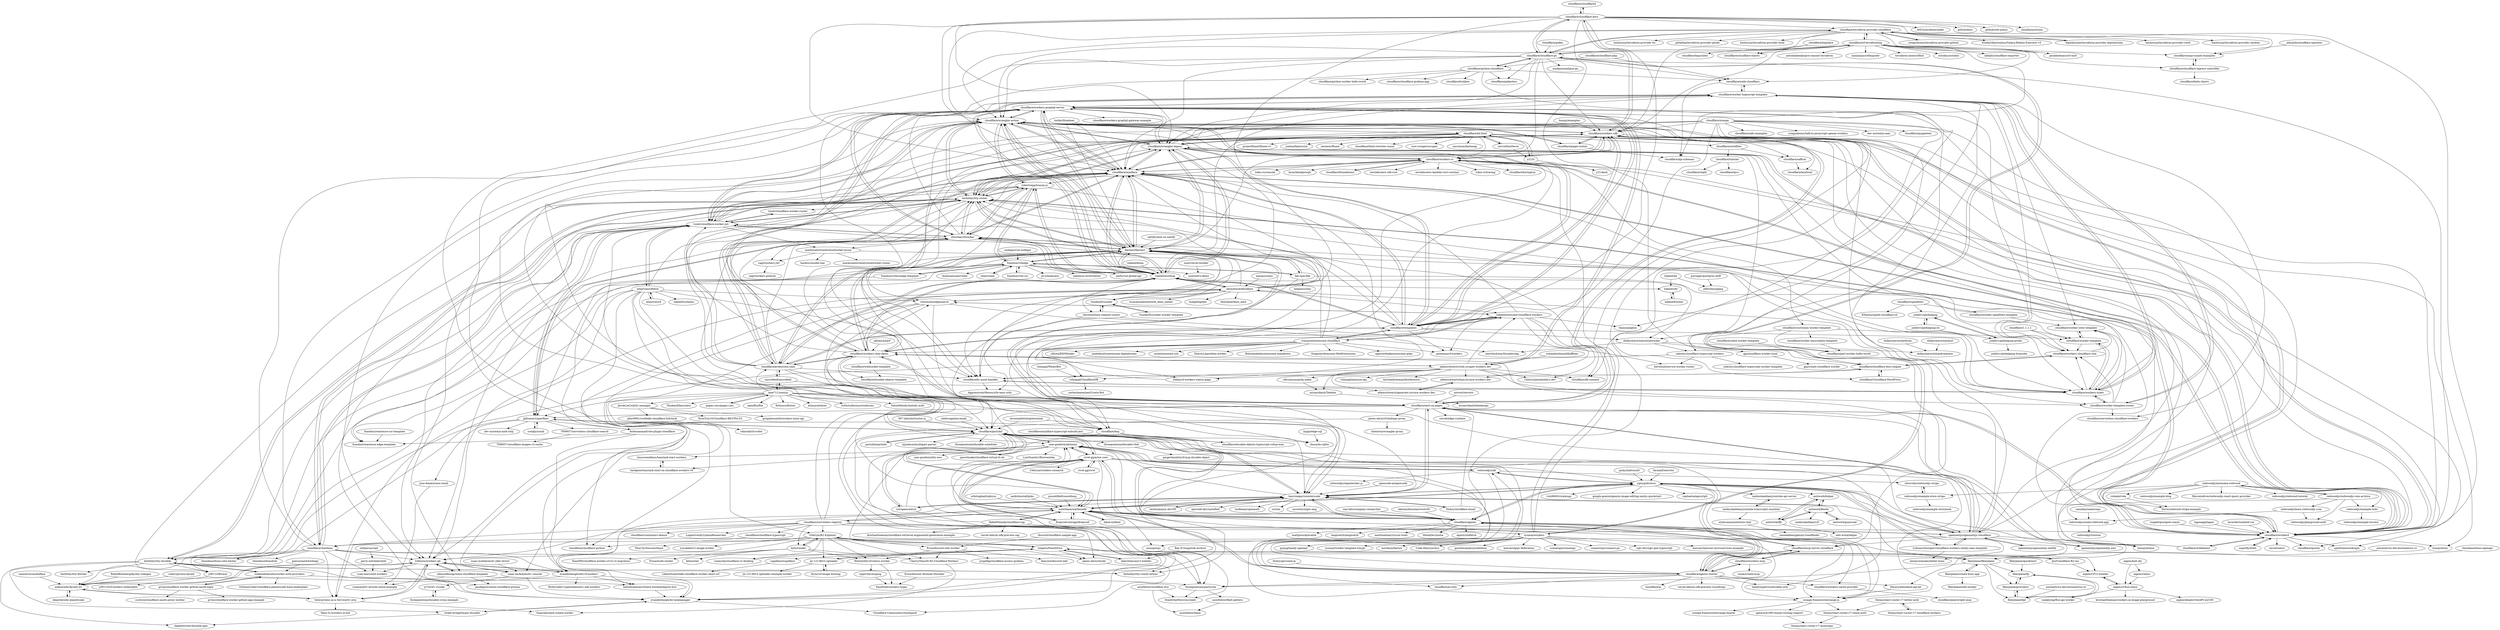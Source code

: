 digraph G {
"cloudflare/cloudflared" -> "cloudflare/cloudflare-docs" ["e"=1]
"servo/html5ever" -> "cloudflare/lol-html" ["e"=1]
"servo/html5ever" -> "y21/tl" ["e"=1]
"cloudflare/cf-terraforming" -> "cloudflare/terraform-provider-cloudflare"
"cloudflare/cf-terraforming" -> "cloudflare/cloudflare-go"
"cloudflare/cf-terraforming" -> "cloudflare/api-schemas"
"cloudflare/cf-terraforming" -> "lablabs/cloudflare-exporter"
"cloudflare/cf-terraforming" -> "jacobbednarz/cf-vault"
"cloudflare/cf-terraforming" -> "cloudflare/argo-tunnel-examples"
"cloudflare/cf-terraforming" -> "cloudflare/cloudflare-ingress-controller"
"cloudflare/cf-terraforming" -> "antonbabenko/pre-commit-terraform" ["e"=1]
"cloudflare/cf-terraforming" -> "minamijoyo/tfmigrate" ["e"=1]
"cloudflare/cf-terraforming" -> "cloudflare/cloudflare-elastic"
"cloudflare/cf-terraforming" -> "cloudflare/node-cloudflare"
"cloudflare/cf-terraforming" -> "cloudflare/workers-sdk"
"cloudflare/cf-terraforming" -> "terraform-linters/tflint" ["e"=1]
"cloudflare/cf-terraforming" -> "cloudflare/wrangler-action"
"cloudflare/cf-terraforming" -> "octodns/octodns" ["e"=1]
"cloudflare/worker-speedtest-template" -> "cloudflare/worker-sites-template"
"cloudflare/wirefilter" -> "cloudflare/tubular"
"cloudflare/wirefilter" -> "cloudflare/saffron"
"nuxt/vercel-builder" -> "nuxt/nitro-demo" ["e"=1]
"cloudflare/cloudflare-php" -> "cloudflare/node-cloudflare" ["e"=1]
"cloudflare/cloudflare-php" -> "cloudflare/python-cloudflare" ["e"=1]
"cloudflare/wrangler-legacy" -> "cloudflare/workers-sdk"
"cloudflare/wrangler-legacy" -> "cloudflare/miniflare"
"cloudflare/wrangler-legacy" -> "cloudflare/kv-asset-handler"
"cloudflare/wrangler-legacy" -> "cloudflare/wrangler-action"
"cloudflare/wrangler-legacy" -> "flareact/flareact"
"cloudflare/wrangler-legacy" -> "cloudflare/workers-types"
"cloudflare/wrangler-legacy" -> "kwhitley/itty-router"
"cloudflare/wrangler-legacy" -> "cloudflare/templates"
"cloudflare/wrangler-legacy" -> "cloudflare/workers-graphql-server"
"cloudflare/wrangler-legacy" -> "lukeed/worktop"
"cloudflare/wrangler-legacy" -> "cloudflare/worker-typescript-template"
"cloudflare/wrangler-legacy" -> "cloudflare/worker-template"
"cloudflare/wrangler-legacy" -> "cloudflare/workerd"
"cloudflare/wrangler-legacy" -> "cloudflare/workers-rs"
"cloudflare/wrangler-legacy" -> "dollarshaveclub/cloudworker"
"cloudflare/worker-template-router" -> "cloudflare/worker-sites-template"
"cloudflare/worker-template-router" -> "cloudflare/worker-typescript-template"
"cloudflare/worker-template-router" -> "cloudflare/workers-types"
"cloudflare/worker-template-router" -> "cloudflare/serverless-cloudflare-workers"
"cloudflare/worker-template-router" -> "cloudflare/workers.cloudflare.com"
"mhart/aws4fetch" -> "mhart/aws4" ["e"=1]
"mhart/aws4fetch" -> "kwhitley/itty-durable"
"mhart/aws4fetch" -> "G4brym/workers-qb"
"mhart/aws4fetch" -> "tsndr/cloudflare-worker-jwt"
"mhart/aws4fetch" -> "kwhitley/itty-router"
"mhart/aws4fetch" -> "wilsonzlin/edgesearch"
"mhart/aws4fetch" -> "cloudflare/dog"
"mhart/aws4fetch" -> "cloudflare/partykit"
"mhart/aws4fetch" -> "lukeed/tschema" ["e"=1]
"mhart/aws4fetch" -> "isaac-mcfadyen/d1-console"
"mhart/aws4fetch" -> "sam-goodwin/alchemy"
"mhart/aws4fetch" -> "benvinegar/counterscale"
"lane711/sonicjs" -> "microfeed/microfeed" ["e"=1]
"lane711/sonicjs" -> "Thinkmill/keystatic" ["e"=1]
"lane711/sonicjs" -> "pages-cms/pages-cms" ["e"=1]
"lane711/sonicjs" -> "withstudiocms/studiocms" ["e"=1]
"lane711/sonicjs" -> "cloudflare/production-saas"
"lane711/sonicjs" -> "ValueMelody/melody-auth"
"lane711/sonicjs" -> "benvinegar/counterscale"
"lane711/sonicjs" -> "cloudflare/next-on-pages"
"lane711/sonicjs" -> "JacobLinCool/d1-manager"
"lane711/sonicjs" -> "openRin/Rin" ["e"=1]
"lane711/sonicjs" -> "fictionco/fiction" ["e"=1]
"lane711/sonicjs" -> "G4brym/R2-Explorer"
"lane711/sonicjs" -> "opennextjs/opennextjs-cloudflare"
"lane711/sonicjs" -> "jplhomer/superflare"
"lane711/sonicjs" -> "atinux/atidone" ["e"=1]
"romainbutteaud/Kaffeine" -> "adamschwartz/web.scraper.workers.dev" ["e"=1]
"irazasyed/awesome-cloudflare" -> "lukeed/awesome-cloudflare-workers"
"irazasyed/awesome-cloudflare" -> "cloudflare/templates"
"irazasyed/awesome-cloudflare" -> "cfworker/cfworker"
"irazasyed/awesome-cloudflare" -> "pmeenan/cf-workers"
"irazasyed/awesome-cloudflare" -> "tuhinpal/CloudflareDB"
"irazasyed/awesome-cloudflare" -> "jonleibowitz/awesome-digitalocean" ["e"=1]
"irazasyed/awesome-cloudflare" -> "eidam/cf-workers-status-page" ["e"=1]
"irazasyed/awesome-cloudflare" -> "moul/awesome-ssh" ["e"=1]
"irazasyed/awesome-cloudflare" -> "cloudflare/workers-chat-demo"
"irazasyed/awesome-cloudflare" -> "flareact/flareact"
"irazasyed/awesome-cloudflare" -> "SharzyL/pastebin-worker" ["e"=1]
"irazasyed/awesome-cloudflare" -> "BubuAnabelas/awesome-markdown" ["e"=1]
"irazasyed/awesome-cloudflare" -> "fregante/Awesome-WebExtensions" ["e"=1]
"irazasyed/awesome-cloudflare" -> "oppoverbakke/awesome-gdpr" ["e"=1]
"irazasyed/awesome-cloudflare" -> "yllhwa/RSSWorker" ["e"=1]
"fab-spec/fab" -> "bitgenics/linc"
"fab-spec/fab" -> "flareact/flareact"
"fab-spec/fab" -> "frandiox/vitedge"
"fab-spec/fab" -> "dollarshaveclub/cloudworker"
"fab-spec/fab" -> "cloudflare/kv-asset-handler"
"wilsonzlin/edgesearch" -> "cloudflare/dog"
"wilsonzlin/edgesearch" -> "evanderkoogh/do-taskmanager"
"wilsonzlin/edgesearch" -> "lukeed/awesome-cloudflare-workers"
"wilsonzlin/edgesearch" -> "anywhichway/thunderclap"
"wilsonzlin/edgesearch" -> "skymethod/denoflare"
"wilsonzlin/edgesearch" -> "isaac-mcfadyen/d1-console"
"wilsonzlin/edgesearch" -> "rkusa/do-sqlite"
"gja/cloudflare-worker-local" -> "gja/create-cloudflare-worker"
"cloudflare/cloudflare-ingress-controller" -> "cloudflare/argo-tunnel-examples"
"cloudflare/cloudflare-ingress-controller" -> "cloudflare/helm-charts"
"cloudflare/templates" -> "cloudflare/workers-sdk"
"cloudflare/templates" -> "pmeenan/cf-workers"
"cloudflare/templates" -> "cloudflare/wrangler-action"
"cloudflare/templates" -> "cloudflare/wrangler-legacy"
"cloudflare/templates" -> "cloudflare/miniflare"
"cloudflare/templates" -> "lukeed/awesome-cloudflare-workers"
"cloudflare/templates" -> "cloudflare/production-saas"
"cloudflare/templates" -> "kwhitley/itty-router"
"cloudflare/templates" -> "lukeed/worktop"
"cloudflare/templates" -> "cloudflare/workers-graphql-server"
"cloudflare/templates" -> "cloudflare/workers-chat-demo"
"cloudflare/templates" -> "flareact/flareact"
"cloudflare/templates" -> "cloudflare/workers-types"
"cloudflare/templates" -> "irazasyed/awesome-cloudflare"
"cloudflare/templates" -> "dollarshaveclub/cloudworker"
"jrf0110/8track" -> "jrf0110/cf-workers-boilerplate"
"sagi/workers-jwt" -> "sagi/workers-pubsub"
"dollarshaveclub/acyl" -> "dollarshaveclub/polymerase"
"dollarshaveclub/cloudworker" -> "gja/cloudflare-worker-local"
"dollarshaveclub/cloudworker" -> "udacity/cloudflare-typescript-workers"
"dollarshaveclub/cloudworker" -> "anywhichway/thunderclap"
"dollarshaveclub/cloudworker" -> "dollarshaveclub/polymerase"
"lukeed/awesome-cloudflare-workers" -> "irazasyed/awesome-cloudflare"
"lukeed/awesome-cloudflare-workers" -> "wilsonzlin/edgesearch"
"lukeed/awesome-cloudflare-workers" -> "cloudflare/db-connect"
"lukeed/awesome-cloudflare-workers" -> "tlianza/pigeon"
"lukeed/awesome-cloudflare-workers" -> "cloudflare/templates"
"lukeed/awesome-cloudflare-workers" -> "pmeenan/cf-workers"
"lukeed/awesome-cloudflare-workers" -> "Cherry/placeholders.dev"
"lukeed/awesome-cloudflare-workers" -> "cloudflare/miniflare"
"lukeed/awesome-cloudflare-workers" -> "adamschwartz/lazy.invoice.workers.dev"
"lukeed/awesome-cloudflare-workers" -> "kwhitley/itty-router-extras"
"lukeed/awesome-cloudflare-workers" -> "cloudflare/dog"
"udacity/cloudflare-typescript-workers" -> "udacity/cloudflare-typescript-worker-template"
"udacity/cloudflare-typescript-workers" -> "jrf0110/8track"
"udacity/cloudflare-typescript-workers" -> "berstend/service-worker-router"
"cloudflare/worker-typescript-template" -> "cloudflare/workers-types"
"cloudflare/worker-typescript-template" -> "cloudflare/worker-template-router"
"cloudflare/worker-typescript-template" -> "cloudflare/workers.cloudflare.com"
"cloudflare/worker-typescript-template" -> "cloudflare/kv-asset-handler"
"cloudflare/worker-typescript-template" -> "cloudflare/serverless-cloudflare-workers"
"cloudflare/worker-typescript-template" -> "cloudflare/worker-sites-template"
"cloudflare/worker-typescript-template" -> "udacity/cloudflare-typescript-workers"
"cloudflare/worker-typescript-template" -> "tlianza/pigeon"
"cloudflare/worker-typescript-template" -> "cloudflare/node-cloudflare"
"cloudflare/worker-typescript-template" -> "cloudflare/workers-graphql-server"
"cloudflare/worker-typescript-template" -> "cfworker/cfworker"
"cloudflare/worker-template" -> "cloudflare/worker-sites-template"
"cloudflare/worker-template" -> "cloudflare/workers-types"
"cloudflare/worker-template" -> "cloudflare/workers.cloudflare.com"
"cloudflare/workers-graphql-server" -> "flareact/flareact"
"cloudflare/workers-graphql-server" -> "cloudflare/wrangler-action"
"cloudflare/workers-graphql-server" -> "cloudflare/worker-template-router"
"cloudflare/workers-graphql-server" -> "cloudflare/workers-graphql-gateway-example"
"cloudflare/workers-graphql-server" -> "lukeed/worktop"
"cloudflare/workers-graphql-server" -> "cloudflare/worker-typescript-template"
"cloudflare/workers-graphql-server" -> "cloudflare/workers-chat-demo"
"cloudflare/workers-graphql-server" -> "cloudflare/miniflare"
"cloudflare/workers-graphql-server" -> "adamschwartz/web.scraper.workers.dev"
"cloudflare/workers-graphql-server" -> "cloudflare/wrangler-legacy"
"cloudflare/workers-graphql-server" -> "cloudflare/db-connect"
"cloudflare/workers-graphql-server" -> "cloudflare/workers.cloudflare.com"
"cloudflare/workers-graphql-server" -> "cloudflare/templates"
"cloudflare/workers-graphql-server" -> "tsndr/cloudflare-worker-jwt"
"cloudflare/workers-graphql-server" -> "cloudflare/chanfana"
"cloudflare/rustwasm-worker-template" -> "cloudflare/worker-emscripten-template"
"cloudflare/rustwasm-worker-template" -> "cloudflare/perl-worker-hello-world"
"cloudflare/rustwasm-worker-template" -> "cloudflare/cloudflare-docs-engine"
"cloudflare/rustwasm-worker-template" -> "cloudflare/worker-template"
"cloudflare/1.1.1.1" -> "cloudflare/workers.cloudflare.com"
"cloudflare/1.1.1.1" -> "cloudflare/worker-template"
"markusahlstrand/cloudworker-proxy" -> "markusahlstrand/cloudworker-router"
"markusahlstrand/cloudworker-proxy" -> "sagi/workers-jwt"
"markusahlstrand/cloudworker-proxy" -> "SunderJS/sunder"
"markusahlstrand/cloudworker-proxy" -> "hacksur/model-one"
"cloudflare/worker-emscripten-template" -> "cloudflare/perl-worker-hello-world"
"redwoodjs/awesome-redwood" -> "redwoodjs/redwoodjs-com-archive"
"redwoodjs/awesome-redwood" -> "redwoodjs/example-store-stripe"
"redwoodjs/awesome-redwood" -> "MarceloAlves/redwoodjs-react-query-provider"
"redwoodjs/awesome-redwood" -> "vidalab/vida"
"redwoodjs/awesome-redwood" -> "redwoodjs/redwood-tutorial"
"redwoodjs/awesome-redwood" -> "redwoodjs/example-blog"
"redwoodjs/awesome-redwood" -> "redwoodjs/example-todo"
"redwoodjs/awesome-redwood" -> "Terris/redwood-stripe-example"
"microfeed/microfeed" -> "lane711/sonicjs" ["e"=1]
"microfeed/microfeed" -> "cloudflare/production-saas" ["e"=1]
"microfeed/microfeed" -> "benvinegar/counterscale" ["e"=1]
"cloudflare/cloudflare-docs" -> "cloudflare/workers-sdk"
"cloudflare/cloudflare-docs" -> "cloudflare/wrangler-legacy"
"cloudflare/cloudflare-docs" -> "cloudflare/cloudflared" ["e"=1]
"cloudflare/cloudflare-docs" -> "cloudflare/workerd"
"cloudflare/cloudflare-docs" -> "cloudflare/templates"
"cloudflare/cloudflare-docs" -> "cloudflare/cloudflare-go"
"cloudflare/cloudflare-docs" -> "cloudflare/wrangler-action"
"cloudflare/cloudflare-docs" -> "cloudflare/miniflare"
"cloudflare/cloudflare-docs" -> "cloudflare/cloudflare-docs-engine"
"cloudflare/cloudflare-docs" -> "ietf-tools/datatracker" ["e"=1]
"cloudflare/cloudflare-docs" -> "cloudflare/terraform-provider-cloudflare"
"cloudflare/cloudflare-docs" -> "github/docs" ["e"=1]
"cloudflare/cloudflare-docs" -> "github/site-policy" ["e"=1]
"cloudflare/cloudflare-docs" -> "mozilla/inclusion" ["e"=1]
"cloudflare/cloudflare-docs" -> "cloudflare/workers-rs"
"nanojsx/nano" -> "skymethod/denoflare" ["e"=1]
"adamschwartz/web.scraper.workers.dev" -> "cloudflare/workers-graphql-server"
"adamschwartz/web.scraper.workers.dev" -> "adamschwartz/generate.invoice.workers.dev"
"adamschwartz/web.scraper.workers.dev" -> "adamschwartz/lazy.invoice.workers.dev"
"adamschwartz/web.scraper.workers.dev" -> "cloudflare/workers-chat-demo"
"adamschwartz/web.scraper.workers.dev" -> "Cherry/placeholders.dev"
"adamschwartz/web.scraper.workers.dev" -> "kristianfreeman/lilredirector"
"adamschwartz/web.scraper.workers.dev" -> "tuhinpal/amazon-api" ["e"=1]
"adamschwartz/web.scraper.workers.dev" -> "odysseusmax/tg-index" ["e"=1]
"adamschwartz/web.scraper.workers.dev" -> "tuhinpal/CloudflareDB"
"adamschwartz/web.scraper.workers.dev" -> "lukeed/awesome-cloudflare-workers"
"adamschwartz/web.scraper.workers.dev" -> "aryanvikash/Teledax"
"adamschwartz/web.scraper.workers.dev" -> "eidam/cf-workers-status-page" ["e"=1]
"adamschwartz/web.scraper.workers.dev" -> "cloudflare/worker-template-router"
"adamschwartz/web.scraper.workers.dev" -> "cloudflare/db-connect"
"flareact/flareact" -> "lukeed/worktop"
"flareact/flareact" -> "cloudflare/miniflare"
"flareact/flareact" -> "cloudflare/workers-graphql-server"
"flareact/flareact" -> "cloudflare/wrangler-legacy"
"flareact/flareact" -> "frandiox/vitedge"
"flareact/flareact" -> "cloudflare/workers-chat-demo"
"flareact/flareact" -> "fab-spec/fab"
"flareact/flareact" -> "kwhitley/itty-router"
"flareact/flareact" -> "cloudflare/wrangler-action"
"flareact/flareact" -> "cfworker/cfworker"
"flareact/flareact" -> "wilsonzlin/edgesearch"
"flareact/flareact" -> "SunderJS/sunder"
"flareact/flareact" -> "cloudflare/production-saas"
"flareact/flareact" -> "jplhomer/superflare"
"flareact/flareact" -> "cloudflare/next-on-pages"
"cloudflare/wrangler-action" -> "cloudflare/pages-action"
"cloudflare/wrangler-action" -> "cloudflare/workers-sdk"
"cloudflare/wrangler-action" -> "cloudflare/miniflare"
"cloudflare/wrangler-action" -> "cloudflare/wrangler-legacy"
"cloudflare/wrangler-action" -> "cloudflare/workers-graphql-server"
"cloudflare/wrangler-action" -> "kwhitley/itty-router"
"cloudflare/wrangler-action" -> "robertcepa/toucan-js"
"cloudflare/wrangler-action" -> "cloudflare/templates"
"cloudflare/wrangler-action" -> "cloudflare/workerd"
"cloudflare/wrangler-action" -> "lukeed/worktop"
"cloudflare/wrangler-action" -> "cloudflare/kv-asset-handler"
"cloudflare/wrangler-action" -> "flareact/flareact"
"cloudflare/wrangler-action" -> "tsndr/cloudflare-worker-jwt"
"cloudflare/wrangler-action" -> "cloudflare/workers-types"
"cloudflare/wrangler-action" -> "G4brym/workers-qb"
"cloudflare/workers-chat-demo" -> "cloudflare/websocket-template"
"cloudflare/workers-chat-demo" -> "cloudflare/dog"
"cloudflare/workers-chat-demo" -> "flareact/flareact"
"cloudflare/workers-chat-demo" -> "lukeed/worktop"
"cloudflare/workers-chat-demo" -> "cloudflare/workers-graphql-server"
"cloudflare/workers-chat-demo" -> "wilsonzlin/edgesearch"
"cloudflare/workers-chat-demo" -> "cloudflare/miniflare"
"cloudflare/workers-chat-demo" -> "cloudflare/partykit"
"cloudflare/workers-chat-demo" -> "cloudflare/production-saas"
"cloudflare/workers-chat-demo" -> "cloudflare/templates"
"cloudflare/workers-chat-demo" -> "adamschwartz/web.scraper.workers.dev"
"cloudflare/workers-chat-demo" -> "kwhitley/itty-router"
"cloudflare/workers-chat-demo" -> "cloudflare/durable-objects-template"
"cloudflare/workers-chat-demo" -> "cloudflare/next-on-pages"
"cloudflare/workers-chat-demo" -> "tsndr/cloudflare-worker-jwt"
"ream/ream" -> "frandiox/vitedge" ["e"=1]
"nodegui/vue-nodegui" -> "frandiox/vitedge" ["e"=1]
"lukeed/worktop" -> "kwhitley/itty-router"
"lukeed/worktop" -> "cloudflare/miniflare"
"lukeed/worktop" -> "flareact/flareact"
"lukeed/worktop" -> "cloudflare/production-saas"
"lukeed/worktop" -> "cfworker/cfworker"
"lukeed/worktop" -> "robertcepa/toucan-js"
"lukeed/worktop" -> "lukeed/cfw"
"lukeed/worktop" -> "cloudflare/workers-graphql-server"
"lukeed/worktop" -> "cloudflare/workers-chat-demo"
"lukeed/worktop" -> "cloudflare/wrangler-action"
"lukeed/worktop" -> "skymethod/denoflare"
"lukeed/worktop" -> "cloudflare/wrangler-legacy"
"lukeed/worktop" -> "kwhitley/itty-durable"
"lukeed/worktop" -> "cloudflare/templates"
"lukeed/worktop" -> "berstend/tiny-request-router"
"kwhitley/itty-router" -> "lukeed/worktop"
"kwhitley/itty-router" -> "cloudflare/miniflare"
"kwhitley/itty-router" -> "cloudflare/workers-sdk"
"kwhitley/itty-router" -> "kwhitley/itty-durable"
"kwhitley/itty-router" -> "cloudflare/chanfana"
"kwhitley/itty-router" -> "cloudflare/workerd"
"kwhitley/itty-router" -> "robertcepa/toucan-js"
"kwhitley/itty-router" -> "tsndr/cloudflare-worker-jwt"
"kwhitley/itty-router" -> "cloudflare/wrangler-action"
"kwhitley/itty-router" -> "kwhitley/itty-router-extras"
"kwhitley/itty-router" -> "cloudflare/wrangler-legacy"
"kwhitley/itty-router" -> "flareact/flareact"
"kwhitley/itty-router" -> "cfworker/cfworker"
"kwhitley/itty-router" -> "G4brym/workers-qb"
"kwhitley/itty-router" -> "tsndr/cloudflare-worker-router"
"netlify/next-on-netlify" -> "flareact/flareact" ["e"=1]
"odysseusmax/tg-index" -> "aryanvikash/Teledax" ["e"=1]
"cloudflare/workers.cloudflare.com" -> "cloudflare/worker-sites-template"
"cloudflare/workers.cloudflare.com" -> "cloudflare/cloudflare-docs-engine"
"cloudflare/lol-html" -> "y21/tl"
"cloudflare/lol-html" -> "cloudflare/lazyhtml"
"cloudflare/lol-html" -> "servo/html5ever" ["e"=1]
"cloudflare/lol-html" -> "cloudflare/html-rewriter-wasm"
"cloudflare/lol-html" -> "rust-scraper/scraper" ["e"=1]
"cloudflare/lol-html" -> "cloudflare/miniflare"
"cloudflare/lol-html" -> "xacrimon/dashmap" ["e"=1]
"cloudflare/lol-html" -> "projectfluent/fluent-rs" ["e"=1]
"cloudflare/lol-html" -> "cloudflare/wirefilter"
"cloudflare/lol-html" -> "cloudflare/wrangler-legacy"
"cloudflare/lol-html" -> "cloudflare/workers-rs"
"cloudflare/lol-html" -> "cloudflare/saffron"
"cloudflare/lol-html" -> "jonhoo/fantoccini" ["e"=1]
"cloudflare/lol-html" -> "zesterer/flume" ["e"=1]
"cloudflare/lol-html" -> "cloudflare/workerd"
"berstend/tiny-request-router" -> "berstend/service-worker-router"
"berstend/tiny-request-router" -> "SunderJS/sunder"
"berstend/tiny-request-router" -> "AggressivelyMeows/cfw-easy-utils"
"lukeed/freshie" -> "lukeed/cfw"
"cloudflare/kv-asset-handler" -> "cloudflare/workers-types"
"cloudflare/kv-asset-handler" -> "cloudflare/cloudflare-docs-engine"
"cloudflare/kv-asset-handler" -> "AggressivelyMeows/cfw-easy-utils"
"redwoodjs/redwoodjs-com-archive" -> "redwoodjs/create-redwood-app"
"redwoodjs/redwoodjs-com-archive" -> "redwoodjs/awesome-redwood"
"redwoodjs/redwoodjs-com-archive" -> "redwoodjs/learn.redwoodjs.com"
"redwoodjs/redwoodjs-com-archive" -> "redwoodjs/playground-auth"
"redwoodjs/redwoodjs-com-archive" -> "redwoodjs/example-todo"
"cloudflare/saffron" -> "cloudflare/lazyhtml"
"lukeed/klona" -> "lukeed/worktop" ["e"=1]
"cfworker/cfworker" -> "robertcepa/toucan-js"
"cfworker/cfworker" -> "lukeed/worktop"
"cfworker/cfworker" -> "tsndr/cloudflare-worker-jwt"
"cfworker/cfworker" -> "cloudflare/miniflare"
"cfworker/cfworker" -> "cloudflare/worker-typescript-template"
"cfworker/cfworker" -> "kwhitley/itty-router"
"cfworker/cfworker" -> "flareact/flareact"
"cfworker/cfworker" -> "sagi/workers-jwt"
"cfworker/cfworker" -> "jplhomer/superflare"
"cfworker/cfworker" -> "kwhitley/itty-durable"
"cfworker/cfworker" -> "cloudflare/workers-types"
"cfworker/cfworker" -> "cloudflare/workers-graphql-server"
"cfworker/cfworker" -> "markusahlstrand/cloudworker-proxy"
"cfworker/cfworker" -> "cloudflare/kv-asset-handler"
"cloudflare/workers-types" -> "cloudflare/worker-typescript-template"
"cloudflare/workers-types" -> "cloudflare/kv-asset-handler"
"cloudflare/workers-types" -> "cloudflare/worker-template"
"cloudflare/workers-types" -> "cloudflare/worker-sites-template"
"cloudflare/workers-types" -> "cloudflare/workers.cloudflare.com"
"cloudflare/workers-types" -> "cloudflare/worker-template-router"
"cloudflare/cobol-worker-template" -> "cloudflare/perl-worker-hello-world"
"robertcepa/toucan-js" -> "cfworker/cfworker"
"robertcepa/toucan-js" -> "lukeed/worktop"
"robertcepa/toucan-js" -> "kwhitley/itty-router"
"robertcepa/toucan-js" -> "cloudflare/wrangler-action"
"robertcepa/toucan-js" -> "cloudflare/workers-types"
"robertcepa/toucan-js" -> "cloudflare/kv-asset-handler"
"robertcepa/toucan-js" -> "evanderkoogh/do-taskmanager"
"robertcepa/toucan-js" -> "jrf0110/8track"
"robertcepa/toucan-js" -> "frandiox/vitedge"
"cloudflare/worker-sites-template" -> "cloudflare/worker-template"
"cloudflare/argo-tunnel-examples" -> "cloudflare/cloudflare-ingress-controller"
"gr2m/cloudflare-worker-github-oauth-login" -> "subhendukundu/worker-auth-providers"
"gr2m/cloudflare-worker-github-oauth-login" -> "curityio/cloudflare-oauth-proxy-worker"
"gr2m/cloudflare-worker-github-oauth-login" -> "gr2m/cloudflare-worker-github-app-example"
"vidalab/vida" -> "Terris/redwood-stripe-example"
"lukeed/cfw" -> "lukeed/freshie"
"lukeed/ley" -> "JAForbes/pgmg"
"lukeed/ley" -> "lukeed/cfw"
"cloudflare/cloudflare-docs-engine" -> "cloudflare/workers.cloudflare.com"
"cloudflare/cloudflare-docs-engine" -> "cloudflare/kv-asset-handler"
"cloudflare/cloudflare-docs-engine" -> "cloudflare/Cloudflare-WordPress" ["e"=1]
"redwoodjs/example-todo" -> "redwoodjs/example-invoice"
"redwoodjs/create-redwood-app" -> "redwoodjs/tutorial"
"adamschwartz/generate.invoice.workers.dev" -> "adamschwartz/lazy.invoice.workers.dev"
"cannikin/cameronjs" -> "redwoodjs/create-redwood-app"
"adamschwartz/lazy.invoice.workers.dev" -> "adamschwartz/generate.invoice.workers.dev"
"porsager/postgres-shift" -> "JAForbes/pgmg"
"aryanvikash/Teledax" -> "aryanvikash/teledaxapi"
"eidam/cf-workers-status-page" -> "cloudflare/miniflare" ["e"=1]
"eidam/cf-workers-status-page" -> "cloudflare/wrangler-action" ["e"=1]
"losfair/blueboat" -> "cloudflare/workerd" ["e"=1]
"losfair/blueboat" -> "cloudflare/lol-html" ["e"=1]
"losfair/blueboat" -> "flareact/flareact" ["e"=1]
"losfair/blueboat" -> "cloudflare/miniflare" ["e"=1]
"skymethod/denoflare" -> "cloudflare/dog"
"skymethod/denoflare" -> "G4brym/workers-qb"
"skymethod/denoflare" -> "lucacasonato/esbuild_deno_loader" ["e"=1]
"skymethod/denoflare" -> "wilsonzlin/edgesearch"
"skymethod/denoflare" -> "evanderkoogh/otel-cf-workers"
"skymethod/denoflare" -> "lukeed/worktop"
"skymethod/denoflare" -> "hodgef/apiker"
"skymethod/denoflare" -> "kwhitley/itty-router"
"skymethod/denoflare" -> "cloudflare/miniflare"
"skymethod/denoflare" -> "Interactions-as-a-Service/d1-orm"
"skymethod/denoflare" -> "denoland/deno_emit" ["e"=1]
"skymethod/denoflare" -> "flareact/flareact"
"skymethod/denoflare" -> "SunderJS/sunder"
"skymethod/denoflare" -> "cloudflare/worker-typescript-template"
"skymethod/denoflare" -> "lukeed/awesome-cloudflare-workers"
"cloudflare/miniflare" -> "cloudflare/workers-sdk"
"cloudflare/miniflare" -> "lukeed/worktop"
"cloudflare/miniflare" -> "cloudflare/workerd"
"cloudflare/miniflare" -> "kwhitley/itty-router"
"cloudflare/miniflare" -> "flareact/flareact"
"cloudflare/miniflare" -> "cloudflare/wrangler-legacy"
"cloudflare/miniflare" -> "cloudflare/wrangler-action"
"cloudflare/miniflare" -> "cloudflare/workers-rs"
"cloudflare/miniflare" -> "cloudflare/production-saas"
"cloudflare/miniflare" -> "cfworker/cfworker"
"cloudflare/miniflare" -> "cloudflare/workers-graphql-server"
"cloudflare/miniflare" -> "cloudflare/workers-types"
"cloudflare/miniflare" -> "cloudflare/templates"
"cloudflare/miniflare" -> "tsndr/cloudflare-worker-jwt"
"cloudflare/miniflare" -> "robertcepa/toucan-js"
"tsndr/cloudflare-worker-jwt" -> "tsndr/cloudflare-worker-router"
"tsndr/cloudflare-worker-jwt" -> "kwhitley/itty-router"
"tsndr/cloudflare-worker-jwt" -> "cfworker/cfworker"
"tsndr/cloudflare-worker-jwt" -> "G4brym/workers-qb"
"tsndr/cloudflare-worker-jwt" -> "cloudflare/wrangler-action"
"tsndr/cloudflare-worker-jwt" -> "cloudflare/workers-sdk"
"tsndr/cloudflare-worker-jwt" -> "cloudflare/miniflare"
"tsndr/cloudflare-worker-jwt" -> "jplhomer/superflare"
"tsndr/cloudflare-worker-jwt" -> "kwhitley/itty-durable"
"tsndr/cloudflare-worker-jwt" -> "cloudflare/chanfana"
"tsndr/cloudflare-worker-jwt" -> "mhart/aws4fetch"
"tsndr/cloudflare-worker-jwt" -> "robertcepa/toucan-js"
"tsndr/cloudflare-worker-jwt" -> "lukeed/worktop"
"tsndr/cloudflare-worker-jwt" -> "markusahlstrand/cloudworker-proxy"
"tsndr/cloudflare-worker-jwt" -> "cloudflare/workers-graphql-server"
"frandiox/vitedge" -> "frandiox/vitessedge-template"
"frandiox/vitedge" -> "frandiox/vite-ssr" ["e"=1]
"frandiox/vitedge" -> "flareact/flareact"
"frandiox/vitedge" -> "ream/ream" ["e"=1]
"frandiox/vitedge" -> "robertcepa/toucan-js"
"frandiox/vitedge" -> "frandiox/reactesse-edge-template"
"frandiox/vitedge" -> "fab-spec/fab"
"frandiox/vitedge" -> "jd-solanki/anu" ["e"=1]
"frandiox/vitedge" -> "natemoo-re/ultrahtml" ["e"=1]
"frandiox/vitedge" -> "nuxt/nitro-demo"
"frandiox/vitedge" -> "Aslemammad/vite-plugin-cloudflare"
"frandiox/vitedge" -> "lukeed/worktop"
"frandiox/vitedge" -> "antfu/vue-global-api" ["e"=1]
"frandiox/vitedge" -> "Aslemammad/vitext" ["e"=1]
"redwoodjs/learn.redwoodjs.com" -> "redwoodjs/playground-auth"
"redwoodjs/learn.redwoodjs.com" -> "redwoodjs/create-redwood-app"
"cloudflare/websocket-template" -> "cloudflare/durable-objects-template"
"y21/tl" -> "y21/dash"
"y21/tl" -> "cloudflare/lol-html"
"cloudflare/workers-rs" -> "cloudflare/workers-sdk"
"cloudflare/workers-rs" -> "cloudflare/workerd"
"cloudflare/workers-rs" -> "cloudflare/miniflare"
"cloudflare/workers-rs" -> "cloudflare/foundations" ["e"=1]
"cloudflare/workers-rs" -> "awslabs/aws-sdk-rust" ["e"=1]
"cloudflare/workers-rs" -> "cloudflare/quiche" ["e"=1]
"cloudflare/workers-rs" -> "awslabs/aws-lambda-rust-runtime" ["e"=1]
"cloudflare/workers-rs" -> "cloudflare/wrangler-legacy"
"cloudflare/workers-rs" -> "tokio-rs/tracing" ["e"=1]
"cloudflare/workers-rs" -> "cloudflare/rustwasm-worker-template"
"cloudflare/workers-rs" -> "cloudflare/boringtun" ["e"=1]
"cloudflare/workers-rs" -> "spinframework/spin" ["e"=1]
"cloudflare/workers-rs" -> "kwhitley/itty-router"
"cloudflare/workers-rs" -> "tokio-rs/console" ["e"=1]
"cloudflare/workers-rs" -> "launchbadge/sqlx" ["e"=1]
"opennextjs/opennextjs-netlify" -> "opennextjs/opennextjs-cloudflare" ["e"=1]
"tuhinpal/WhatsBot" -> "tuhinpal/CloudflareDB" ["e"=1]
"frandiox/vite-ssr" -> "frandiox/vitedge" ["e"=1]
"tsndr/cloudflare-worker-router" -> "tsndr/cloudflare-worker-jwt"
"SunderJS/sunder" -> "SunderJS/sunder-worker-template"
"SunderJS/sunder" -> "berstend/tiny-request-router"
"subhendukundu/worker-auth-providers" -> "gr2m/cloudflare-worker-github-oauth-login"
"subhendukundu/worker-auth-providers" -> "kwhitley/itty-durable"
"subhendukundu/worker-auth-providers" -> "OultimoCoder/cloudflare-planetscale-hono-boilerplate" ["e"=1]
"subhendukundu/worker-auth-providers" -> "helloimalastair/where-durableobjects-live"
"SunderJS/sunder-worker-template" -> "SunderJS/sunder"
"kwhitley/itty-router-extras" -> "kwhitley/itty-durable"
"perry-mitchell/ulidx" -> "ryan-mars/ulid-workers"
"edmundhung/remix-cloudflare-template" -> "jacobparis/remix-cloudflare-prisma" ["e"=1]
"edmundhung/remix-cloudflare-template" -> "threepointone/partyvite" ["e"=1]
"edmundhung/remix-cloudflare-template" -> "G4brym/workers-qb" ["e"=1]
"edmundhung/remix-cloudflare-template" -> "rozenmd/d1-drizzle-remix-example" ["e"=1]
"kwhitley/itty-durable" -> "kwhitley/itty-router-extras"
"kwhitley/itty-durable" -> "ticket-bridge/hyper-durable"
"kwhitley/itty-durable" -> "dabblewriter/durable-apis"
"kwhitley/itty-durable" -> "kwhitley/itty-router"
"kwhitley/itty-durable" -> "evanderkoogh/do-taskmanager"
"kwhitley/itty-durable" -> "kwhitley/itty-fetcher"
"kwhitley/itty-durable" -> "subhendukundu/worker-auth-providers"
"kwhitley/itty-durable" -> "jrf0110/8track"
"cloudflare/dog" -> "rkusa/do-sqlite"
"cloudflare/dog" -> "cloudflare/durable-objects-typescript-rollup-esm"
"cloudflare/dog" -> "evanderkoogh/do-taskmanager"
"lspgn/edge-sql" -> "rkusa/do-sqlite"
"frandiox/vitessedge-template" -> "frandiox/vitedge"
"frandiox/vitessedge-template" -> "frandiox/reactesse-edge-template"
"tuhinpal/CloudflareDB" -> "cachecleanerjeet/Cowin-Bot"
"fiberplane/fp" -> "fiberplane/providers"
"fiberplane/fp" -> "fiberplane/fpd"
"fiberplane/fpd" -> "fiberplane/providers"
"fiberplane/fpd" -> "fiberplane/fp"
"frandiox/reactesse-ssr-template" -> "frandiox/reactesse-edge-template"
"chrisvdm/redwoodjs-stripe" -> "redwoodjs/example-store-stripe"
"helloimalastair/where-durableobjects-live" -> "evanderkoogh/do-taskmanager"
"syumai/workers" -> "syumai/worker-template-tinygo"
"syumai/workers" -> "morikuni/failure" ["e"=1]
"syumai/workers" -> "Code-Hex/synchro" ["e"=1]
"syumai/workers" -> "gostaticanalysis/skeleton" ["e"=1]
"syumai/workers" -> "mercari/grpc-federation" ["e"=1]
"syumai/workers" -> "scenarigo/scenarigo" ["e"=1]
"syumai/workers" -> "tsndr/cloudflare-worker-jwt"
"syumai/workers" -> "Interactions-as-a-Service/d1-orm"
"syumai/workers" -> "connectrpc/connect-go" ["e"=1]
"syumai/workers" -> "cloudflare/cloudflare-go"
"syumai/workers" -> "sqlc-dev/sqlc-gen-typescript" ["e"=1]
"syumai/workers" -> "cloudflare/chanfana"
"syumai/workers" -> "cloudflare/workers-rs"
"syumai/workers" -> "mercari/mercari-microservices-example" ["e"=1]
"syumai/workers" -> "gcpug/handy-spanner" ["e"=1]
"discord/cloudflare-sample-app" -> "Erisa/discord-oidc-worker" ["e"=1]
"cloudflare/cloudflare-go" -> "cloudflare/terraform-provider-cloudflare"
"cloudflare/cloudflare-go" -> "cloudflare/cf-terraforming"
"cloudflare/cloudflare-go" -> "cloudflare/python-cloudflare"
"cloudflare/cloudflare-go" -> "cloudflare/wrangler-legacy"
"cloudflare/cloudflare-go" -> "cloudflare/workers-sdk"
"cloudflare/cloudflare-go" -> "syumai/workers"
"cloudflare/cloudflare-go" -> "cloudflare/node-cloudflare"
"cloudflare/cloudflare-go" -> "cloudflare/cloudflare-docs"
"cloudflare/cloudflare-go" -> "cloudflare/wrangler-action"
"cloudflare/cloudflare-go" -> "cloudflare/miniflare"
"cloudflare/cloudflare-go" -> "cloudflare/gokeyless" ["e"=1]
"cloudflare/cloudflare-go" -> "cloudflare/cloudflare-python"
"cloudflare/cloudflare-go" -> "cloudflare/workers-rs"
"cloudflare/cloudflare-go" -> "cloudflare/workerd"
"cloudflare/cloudflare-go" -> "mailgun/mailgun-go" ["e"=1]
"panva/oauth4webapi" -> "subhendukundu/worker-auth-providers" ["e"=1]
"cloudflare/workers-sdk" -> "cloudflare/miniflare"
"cloudflare/workers-sdk" -> "cloudflare/workerd"
"cloudflare/workers-sdk" -> "kwhitley/itty-router"
"cloudflare/workers-sdk" -> "cloudflare/workers-rs"
"cloudflare/workers-sdk" -> "cloudflare/wrangler-legacy"
"cloudflare/workers-sdk" -> "cloudflare/wrangler-action"
"cloudflare/workers-sdk" -> "cloudflare/next-on-pages"
"cloudflare/workers-sdk" -> "cloudflare/templates"
"cloudflare/workers-sdk" -> "cloudflare/workers-types"
"cloudflare/workers-sdk" -> "cloudflare/cloudflare-docs"
"cloudflare/workers-sdk" -> "tsndr/cloudflare-worker-jwt"
"cloudflare/workers-sdk" -> "lukeed/worktop"
"cloudflare/workers-sdk" -> "cloudflare/pages-action"
"cloudflare/workers-sdk" -> "honojs/hono" ["e"=1]
"cloudflare/workers-sdk" -> "flareact/flareact"
"Cherry/ShareX-R2-Cloudflare-Workers" -> "Snazzah/slash-create-worker"
"superfly/litefs" -> "cloudflare/workerd" ["e"=1]
"adyanth/cloudflare-operator" -> "cloudflare/argo-tunnel-examples" ["e"=1]
"jsdelivr/globalping-cli" -> "jsdelivr/globalping"
"jsdelivr/globalping-cli" -> "jsdelivr/globalping-probe"
"RobinBlomberg/kysely-codegen" -> "aidenwallis/kysely-d1" ["e"=1]
"G4brym/R2-Explorer" -> "longern/FlareDrive"
"G4brym/R2-Explorer" -> "kotx/render"
"G4brym/R2-Explorer" -> "james-elicx/cloudy"
"G4brym/R2-Explorer" -> "Paul-Gy/SessionShare"
"G4brym/R2-Explorer" -> "Cherry/ShareX-R2-Cloudflare-Workers"
"G4brym/R2-Explorer" -> "conmcda/cloudflare-r2-desktop"
"G4brym/R2-Explorer" -> "jw-12138/r2-uploader"
"G4brym/R2-Explorer" -> "Erisa/discord-oidc-worker"
"G4brym/R2-Explorer" -> "WalshyDev/cf-status-worker"
"G4brym/R2-Explorer" -> "evanderkoogh/do-taskmanager"
"G4brym/R2-Explorer" -> "yusukebe/r2-image-worker"
"supaflare/supaflare" -> "Likenttt/eastlake-cloudflare-worker-short-url"
"cloudflare/pages-action" -> "cloudflare/wrangler-action"
"cloudflare/pages-action" -> "cloudflare/api-schemas"
"cloudflare/pages-action" -> "cloudflare/workers-sdk"
"cloudflare/tubular" -> "cloudflare/cbpfc" ["e"=1]
"cloudflare/tubular" -> "cloudflare/ipvs"
"Aslemammad/vite-plugin-cloudflare" -> "helloimalastair/where-durableobjects-live"
"Aslemammad/vite-plugin-cloudflare" -> "frandiox/reactesse-edge-template"
"cloudflare/production-saas" -> "lukeed/worktop"
"cloudflare/production-saas" -> "cloudflare/miniflare"
"cloudflare/production-saas" -> "cloudflare/templates"
"cloudflare/production-saas" -> "flareact/flareact"
"cloudflare/production-saas" -> "cloudflare/workers-chat-demo"
"cloudflare/production-saas" -> "cloudflare/dog"
"cloudflare/production-saas" -> "cloudflare/workers-sdk"
"cloudflare/production-saas" -> "cloudflare/kv-asset-handler"
"cloudflare/production-saas" -> "cfworker/cfworker"
"cloudflare/production-saas" -> "cloudflare/workers-graphql-server"
"cloudflare/production-saas" -> "kwhitley/itty-router"
"cloudflare/production-saas" -> "cloudflare/wrangler-action"
"cloudflare/production-saas" -> "cloudflare/workers-types"
"cloudflare/production-saas" -> "microfeed/microfeed" ["e"=1]
"cloudflare/production-saas" -> "cloudflare/wrangler-legacy"
"honojs/examples" -> "cloudflare/workers-sdk" ["e"=1]
"kotx/render" -> "kotx/aster"
"kotx/render" -> "G4brym/R2-Explorer"
"kotx/render" -> "Cherry/ShareX-R2-Cloudflare-Workers"
"kotx/render" -> "KianNH/cloudflare-worker-s3-to-r2-migration"
"kotx/render" -> "Erisa/multi-render"
"kotx/render" -> "WalshyDev/cf-status-worker"
"jsdelivr/globalping" -> "jsdelivr/globalping-probe"
"jsdelivr/globalping" -> "jsdelivr/globalping-cli"
"cloudflare/miniflare-typescript-esbuild-jest" -> "cloudflare/durable-objects-typescript-rollup-esm"
"Erisa/hetzner-firewall-cfworker" -> "DaniFoldi/workers-types"
"redwoodjs/example-store-stripe" -> "chrisvdm/redwoodjs-stripe"
"redwoodjs/example-store-stripe" -> "redwoodjs/example-storybook"
"WalshyDev/cf-status-worker" -> "DaniFoldi/workers-types"
"WalshyDev/cf-status-worker" -> "zegevlier/mcping"
"ticket-bridge/hyper-durable" -> "dabblewriter/durable-apis"
"ticket-bridge/hyper-durable" -> "evanderkoogh/do-taskmanager"
"fiberplane/quickstart" -> "fiberplane/fp"
"jsdelivr/globalping-probe" -> "jsdelivr/globalping"
"jsdelivr/globalping-probe" -> "jsdelivr/globalping-hwprobe"
"ljxi/Cloudflare-R2-oss" -> "longern/FlareDrive" ["e"=1]
"ljxi/Cloudflare-R2-oss" -> "aigem/CFr2-webdav" ["e"=1]
"partykit/partykit" -> "cloudflare/partykit" ["e"=1]
"longern/FlareDrive" -> "ljxi/Cloudflare-R2-oss" ["e"=1]
"longern/FlareDrive" -> "abersheeran/r2-webdav"
"longern/FlareDrive" -> "G4brym/R2-Explorer"
"longern/FlareDrive" -> "jw-12138/r2-uploader"
"longern/FlareDrive" -> "aigem/CFr2-webdav"
"longern/FlareDrive" -> "supaflare/supaflare"
"longern/FlareDrive" -> "conmcda/cloudflare-r2-desktop"
"longern/FlareDrive" -> "james-elicx/cloudy"
"cloudflare/workerd" -> "cloudflare/workers-sdk"
"cloudflare/workerd" -> "cloudflare/miniflare"
"cloudflare/workerd" -> "cloudflare/workers-rs"
"cloudflare/workerd" -> "kwhitley/itty-router"
"cloudflare/workerd" -> "cloudflare/wrangler-action"
"cloudflare/workerd" -> "honojs/hono" ["e"=1]
"cloudflare/workerd" -> "cloudflare/wrangler-legacy"
"cloudflare/workerd" -> "cloudflare/next-on-pages"
"cloudflare/workerd" -> "spinframework/spin" ["e"=1]
"cloudflare/workerd" -> "superfly/litefs" ["e"=1]
"cloudflare/workerd" -> "cloudflare/wildebeest" ["e"=1]
"cloudflare/workerd" -> "lukeed/worktop"
"cloudflare/workerd" -> "cloudflare/quiche" ["e"=1]
"cloudflare/workerd" -> "vercel/satori" ["e"=1]
"cloudflare/workerd" -> "flareact/flareact"
"cloudflare/next-on-pages" -> "opennextjs/opennextjs-cloudflare"
"cloudflare/next-on-pages" -> "cloudflare/workers-sdk"
"cloudflare/next-on-pages" -> "flareact/flareact"
"cloudflare/next-on-pages" -> "james-elicx/cf-bindings-proxy"
"cloudflare/next-on-pages" -> "cloudflare/miniflare"
"cloudflare/next-on-pages" -> "cloudflare/workerd"
"cloudflare/next-on-pages" -> "cloudflare/wrangler-action"
"cloudflare/next-on-pages" -> "honojs/honox" ["e"=1]
"cloudflare/next-on-pages" -> "opennextjs/opennextjs-aws" ["e"=1]
"cloudflare/next-on-pages" -> "cloudflare/workers-graphql-server"
"cloudflare/next-on-pages" -> "cloudflare/workers-chat-demo"
"cloudflare/next-on-pages" -> "cloudflare/partykit"
"cloudflare/next-on-pages" -> "benvinegar/counterscale"
"cloudflare/next-on-pages" -> "jplhomer/superflare"
"cloudflare/next-on-pages" -> "vercel/edge-runtime" ["e"=1]
"snaplet/postgres-wasm" -> "cloudflare/workerd" ["e"=1]
"aidenwallis/kysely-d1" -> "Interactions-as-a-Service/d1-orm"
"aidenwallis/kysely-d1" -> "G4brym/workers-qb"
"aidenwallis/kysely-d1" -> "depot/kysely-planetscale" ["e"=1]
"cloudflare/Cloudflare-WordPress" -> "cloudflare/cloudflare-docs-engine" ["e"=1]
"gfodor/p2pcf" -> "cloudflare/workers-chat-demo" ["e"=1]
"cloudflare/python-cloudflare" -> "cloudflare/python-worker-hello-world"
"cloudflare/python-cloudflare" -> "cloudflare/cloudflare-go"
"cloudflare/python-cloudflare" -> "cloudflare/node-cloudflare"
"cloudflare/python-cloudflare" -> "cloudflare/cloudflare-python"
"cloudflare/python-cloudflare" -> "cloudflare/cloudflare-grafana-app"
"cloudflare/python-cloudflare" -> "cloudflare/Cloudflare-WordPress" ["e"=1]
"cloudflare/python-cloudflare" -> "cloudflare/lockbox"
"cloudflare/python-cloudflare" -> "cloudflare/gokeyless" ["e"=1]
"Erisa/discord-oidc-worker" -> "WalshyDev/cf-status-worker"
"Erisa/discord-oidc-worker" -> "kimcore/discord-oidc"
"Erisa/discord-oidc-worker" -> "Cherry/ShareX-R2-Cloudflare-Workers"
"Erisa/discord-oidc-worker" -> "jorgelbg/cloudflare-access-grafana"
"lagonapp/lagon" -> "cloudflare/workerd" ["e"=1]
"cloudflare/wildebeest" -> "cloudflare/workerd" ["e"=1]
"cloudflare/wildebeest" -> "cloudflare/workers-sdk" ["e"=1]
"cloudflare/wildebeest" -> "cloudflare/wrangler-action" ["e"=1]
"cloudflare/node-cloudflare" -> "cloudflare/api-schemas"
"cloudflare/node-cloudflare" -> "cloudflare/worker-typescript-template"
"depot/kysely-planetscale" -> "aidenwallis/kysely-d1" ["e"=1]
"autometrics-dev/autometrics-rs" -> "fiberplane/fiberplane" ["e"=1]
"G4brym/workers-qb" -> "Interactions-as-a-Service/d1-orm"
"G4brym/workers-qb" -> "aidenwallis/kysely-d1"
"G4brym/workers-qb" -> "isaac-mcfadyen/d1-console"
"G4brym/workers-qb" -> "edmundhung/remix-cloudflare-template" ["e"=1]
"G4brym/workers-qb" -> "jacobparis/remix-cloudflare-prisma"
"G4brym/workers-qb" -> "evanderkoogh/otel-cf-workers"
"G4brym/workers-qb" -> "ryan-mars/ulid-workers"
"Interactions-as-a-Service/d1-orm" -> "G4brym/workers-qb"
"Interactions-as-a-Service/d1-orm" -> "aidenwallis/kysely-d1"
"Interactions-as-a-Service/d1-orm" -> "Skye-31/workers-ai-bot"
"Interactions-as-a-Service/d1-orm" -> "Snazzah/slash-create-worker"
"isaac-mcfadyen/d1-jdbc-driver" -> "isaac-mcfadyen/d1-console"
"cloudflare/chanfana" -> "kwhitley/itty-router"
"cloudflare/chanfana" -> "kwhitley/itty-durable"
"cloudflare/chanfana" -> "evanderkoogh/otel-cf-workers"
"cloudflare/chanfana" -> "G4brym/workers-qb"
"cloudflare/chanfana" -> "rhinobase/honohub" ["e"=1]
"cloudflare/chanfana" -> "fiberplane/fiberplane"
"cloudflare/chanfana" -> "Interactions-as-a-Service/d1-orm"
"cloudflare/chanfana" -> "ryan-mars/ulid-workers"
"cloudflare/chanfana" -> "cloudflare/worker-typescript-template"
"cloudflare/chanfana" -> "rhinobase/hono-rate-limiter" ["e"=1]
"cloudflare/chanfana" -> "tsndr/cloudflare-worker-jwt"
"autometrics-dev/autometrics-ts" -> "fiberplane/fpd"
"dollarshaveclub/furan" -> "dollarshaveclub/polymerase"
"fiberplane/providers" -> "fiberplane/fpd"
"fiberplane/providers" -> "fiberplane/fp"
"evanderkoogh/do-taskmanager" -> "Cloudflare-Community/cloudspark"
"evanderkoogh/do-taskmanager" -> "ticket-bridge/hyper-durable"
"isaac-mcfadyen/d1-console" -> "yj7o5/d1-vscode"
"isaac-mcfadyen/d1-console" -> "evanderkoogh/do-taskmanager"
"valtyr/prisma-kysely" -> "aidenwallis/kysely-d1" ["e"=1]
"rivet-gg/rivet" -> "rivet-gg/actor-core" ["e"=1]
"jplhomer/superflare" -> "TM9657/serverless-cloudflare-search"
"jplhomer/superflare" -> "sonikjs/sonik" ["e"=1]
"jplhomer/superflare" -> "cloudflare/partykit"
"jplhomer/superflare" -> "aidenwallis/kysely-d1"
"jplhomer/superflare" -> "Aslemammad/vite-plugin-cloudflare"
"jplhomer/superflare" -> "jose-donato/race-stack"
"jplhomer/superflare" -> "tsndr/cloudflare-worker-jwt"
"jplhomer/superflare" -> "cloudflare/dog"
"jplhomer/superflare" -> "dev-xo/remix-auth-totp" ["e"=1]
"jplhomer/superflare" -> "cfworker/cfworker"
"ulid/javascript" -> "perry-mitchell/ulidx" ["e"=1]
"fiberplane/fiberplane" -> "fiberplane/fpd"
"fiberplane/fiberplane" -> "fiberplane/providers"
"fiberplane/fiberplane" -> "fiberplane/fp"
"fiberplane/fiberplane" -> "fiberplane/create-honc-app"
"orbitinghail/sqlsync" -> "outerbase/starbasedb" ["e"=1]
"cloudflare/speedtest" -> "cloudflare/worker-speedtest-template"
"cloudflare/speedtest" -> "KNawm/speed-cloudflare-cli"
"cloudflare/speedtest" -> "jsdelivr/globalping"
"fireproof-storage/fireproof" -> "rivet-gg/actor-core" ["e"=1]
"fireproof-storage/fireproof" -> "outerbase/starbasedb" ["e"=1]
"JacobLinCool/d1-manager" -> "gregalexsmith/workers-hono-api"
"JacobLinCool/d1-manager" -> "XronTrix10/Cloudflare-RESTful-D1"
"JacobLinCool/d1-manager" -> "jahir9991/sveltekit-cloudflare-fullstack"
"jw-12138/r2-uploader" -> "longern/FlareDrive"
"jw-12138/r2-uploader" -> "ifyour/cf-image-hosting" ["e"=1]
"jw-12138/r2-uploader" -> "jw-12138/r2-uploader-example-worker"
"Sh4yy/cloudflare-email" -> "benvinegar/counterscale" ["e"=1]
"Sh4yy/cloudflare-email" -> "cloudflare/next-on-pages" ["e"=1]
"shellscape/jsx-email" -> "cloudflare/partykit" ["e"=1]
"jose-donato/race-stack" -> "rozenmd/d1-drizzle-remix-example"
"jahir9991/sveltekit-cloudflare-fullstack" -> "sdarnell/cf-svelte"
"sonikjs/sonik" -> "jplhomer/superflare" ["e"=1]
"evanderkoogh/otel-cf-workers" -> "RichiCoder1/opentelemetry-sdk-workers"
"evanderkoogh/otel-cf-workers" -> "evanderkoogh/do-taskmanager"
"evanderkoogh/otel-cf-workers" -> "G4brym/workers-qb"
"evanderkoogh/otel-cf-workers" -> "aidenwallis/kysely-d1"
"evanderkoogh/otel-cf-workers" -> "helloimalastair/where-durableobjects-live"
"james-elicx/cf-bindings-proxy" -> "chientrm/wrangler-proxy"
"james-elicx/cf-bindings-proxy" -> "evanderkoogh/do-taskmanager"
"TM9657/serverless-cloudflare-search" -> "TM9657/cloudflare-images-r2-cache"
"james-elicx/cloudy" -> "Cloudflare-Community/cloudspark"
"zegevlier/mcping" -> "DaniFoldi/workers-types"
"yj7o5/d1-vscode" -> "threepointone/durable-crons-example"
"technomancy-dev/00" -> "benvinegar/counterscale" ["e"=1]
"rivet-gg/actor-core" -> "cloudflare/partykit"
"rivet-gg/actor-core" -> "sam-goodwin/alchemy"
"rivet-gg/actor-core" -> "StackOneHQ/crossroads"
"rivet-gg/actor-core" -> "rivet-gg/rivet" ["e"=1]
"rivet-gg/actor-core" -> "outerbase/starbasedb"
"rivet-gg/actor-core" -> "fireproof-storage/fireproof" ["e"=1]
"rivet-gg/actor-core" -> "cloudflare/agents"
"rivet-gg/actor-core" -> "G4brym/workers-research"
"rivet-gg/actor-core" -> "threepointone/partyvite"
"rivet-gg/actor-core" -> "unnoq/orpc" ["e"=1]
"rivet-gg/actor-core" -> "fiberplane/fiberplane"
"rivet-gg/actor-core" -> "redwoodjs/sdk"
"rivet-gg/actor-core" -> "orange-framework/orange-js"
"cloudflare/orange" -> "cloudflare/partykit"
"cloudflare/orange" -> "cloudflare/workers-sdk"
"cloudflare/orange" -> "cloudflare/workers-chat-demo"
"cloudflare/orange" -> "cloudflare/calls-examples"
"cloudflare/orange" -> "cloudflare/mcp-server-cloudflare" ["e"=1]
"cloudflare/orange" -> "cloudflare/agents"
"cloudflare/orange" -> "benvinegar/counterscale"
"cloudflare/orange" -> "craigsdennis/talk-to-javascript-openai-workers" ["e"=1]
"cloudflare/orange" -> "honojs/honox" ["e"=1]
"cloudflare/orange" -> "outerbase/starbasedb"
"cloudflare/orange" -> "dev-xo/remix-saas" ["e"=1]
"cloudflare/orange" -> "cloudflare/puppeteer"
"cloudflare/orange" -> "cloudflare/templates"
"cloudflare/orange" -> "opennextjs/opennextjs-cloudflare"
"cloudflare/orange" -> "edmundhung/remix-cloudflare-template" ["e"=1]
"ifyour/cf-image-hosting" -> "jw-12138/r2-uploader" ["e"=1]
"andydunstall/piko" -> "outerbase/starbasedb" ["e"=1]
"benvinegar/counterscale" -> "cloudflare/partykit"
"benvinegar/counterscale" -> "outerbase/starbasedb"
"benvinegar/counterscale" -> "ygwyg/diverce"
"benvinegar/counterscale" -> "sst/opencontrol" ["e"=1]
"benvinegar/counterscale" -> "epicweb-dev/cachified" ["e"=1]
"benvinegar/counterscale" -> "Sh4yy/cloudflare-email" ["e"=1]
"benvinegar/counterscale" -> "toolbeam/openauth" ["e"=1]
"benvinegar/counterscale" -> "sst/ion" ["e"=1]
"benvinegar/counterscale" -> "sam-goodwin/alchemy"
"benvinegar/counterscale" -> "evanderkoogh/otel-cf-workers"
"benvinegar/counterscale" -> "ascorbic/unpic-img" ["e"=1]
"benvinegar/counterscale" -> "cloudflare/agents"
"benvinegar/counterscale" -> "cloudflare/next-on-pages"
"benvinegar/counterscale" -> "technomancy-dev/00" ["e"=1]
"benvinegar/counterscale" -> "fiberplane/fiberplane"
"cloudflare/foundations" -> "cloudflare/workers-rs" ["e"=1]
"cloudflare/gokey" -> "cloudflare/cloudflare-go" ["e"=1]
"pages-cms/pages-cms" -> "lane711/sonicjs" ["e"=1]
"cloudflare/cloudflare-typescript" -> "cloudflare/cloudflare-python"
"cloudflare/logshare" -> "cloudflare/cloudflare-elastic"
"cloudflare/logshare" -> "cloudflare/logsclient"
"567-labs/instructor-js" -> "cloudflare/partykit" ["e"=1]
"terminaldotshop/terminal" -> "benvinegar/counterscale" ["e"=1]
"terminaldotshop/terminal" -> "cloudflare/partykit" ["e"=1]
"seanoliver/audioflare" -> "aidenwallis/kysely-d1"
"Sh4yy/personal-ai" -> "cloudflare/agents-starter" ["e"=1]
"serwist/serwist" -> "cloudflare/next-on-pages" ["e"=1]
"cloudflare/serverless-registry" -> "outerbase/starbasedb"
"cloudflare/serverless-registry" -> "G4brym/workers-qb"
"cloudflare/serverless-registry" -> "cloudflare/wrangler-action"
"cloudflare/serverless-registry" -> "benvinegar/counterscale"
"cloudflare/serverless-registry" -> "cloudflare/containers-demos"
"cloudflare/serverless-registry" -> "cloudflare/workerd"
"cloudflare/serverless-registry" -> "cloudflare/chanfana"
"cloudflare/serverless-registry" -> "cloudflare/cloudflare-typescript"
"cloudflare/serverless-registry" -> "tsndr/cloudflare-worker-jwt"
"cloudflare/serverless-registry" -> "LoganGrasby/LlamaResearcher"
"cloudflare/serverless-registry" -> "kotx/render"
"cloudflare/serverless-registry" -> "james-elicx/cloudy"
"cloudflare/serverless-registry" -> "G4brym/R2-Explorer"
"cloudflare/serverless-registry" -> "syumai/workers"
"cloudflare/serverless-registry" -> "threepointone/partyvite"
"mhart/aws4" -> "mhart/aws4fetch" ["e"=1]
"abersheeran/r2-webdav" -> "longern/FlareDrive"
"redwoodjs/sdk" -> "sam-goodwin/alchemy"
"redwoodjs/sdk" -> "orange-framework/orange-js"
"redwoodjs/sdk" -> "ygwyg/diverce"
"redwoodjs/sdk" -> "redwoodjs/repeaterdev-js"
"redwoodjs/sdk" -> "chrisvdm/redwoodjs-stripe"
"exa-labs/company-researcher" -> "cloudflare/agents" ["e"=1]
"poundifdef/smoothmq" -> "outerbase/starbasedb" ["e"=1]
"Ray-D-Song/web-archive" -> "abersheeran/r2-webdav" ["e"=1]
"aigem/cf-flux-remix" -> "aigem/CFr2-webdav"
"aigem/cf-flux-remix" -> "kristianfreeman/workers-ai-image-playground"
"aigem/cf-flux-remix" -> "aigem/deeplx-freeAPI-serv00"
"aigem/cf-flux-remix" -> "snakeying/flux-api-worker" ["e"=1]
"jackyzha0/sunlit" -> "ygwyg/diverce" ["e"=1]
"bknd-io/bknd" -> "outerbase/starbasedb" ["e"=1]
"RafalWilinski/cloudflare-rag" -> "kristianfreeman/cloudflare-retrieval-augmented-generation-example"
"RafalWilinski/cloudflare-rag" -> "outerbase/starbasedb"
"RafalWilinski/cloudflare-rag" -> "cloudflare/partykit"
"RafalWilinski/cloudflare-rag" -> "orange-framework/orange-js"
"RafalWilinski/cloudflare-rag" -> "vercel-labs/ai-sdk-preview-rag" ["e"=1]
"fiberplane/fiberplane" -> "threepointone/partyvite"
"rhinobase/hono-openapi" -> "fiberplane/fiberplane" ["e"=1]
"cloudflare/mcp-server-cloudflare" -> "cloudflare/agents" ["e"=1]
"cloudflare/mcp-server-cloudflare" -> "cloudflare/workers-mcp" ["e"=1]
"cloudflare/mcp-server-cloudflare" -> "cloudflare/agents-starter" ["e"=1]
"outerbase/starbasedb" -> "cloudflare/partykit"
"outerbase/starbasedb" -> "benvinegar/counterscale"
"outerbase/starbasedb" -> "RafalWilinski/cloudflare-rag"
"outerbase/starbasedb" -> "rivet-gg/actor-core"
"outerbase/starbasedb" -> "G4brym/workers-qb"
"outerbase/starbasedb" -> "sam-goodwin/alchemy"
"outerbase/starbasedb" -> "cloudflare/agents"
"outerbase/starbasedb" -> "cloudflare/serverless-registry"
"outerbase/starbasedb" -> "fiberplane/fiberplane"
"outerbase/starbasedb" -> "cloudflare/agents-starter"
"outerbase/starbasedb" -> "orange-framework/orange-js"
"outerbase/starbasedb" -> "ygwyg/diverce"
"outerbase/starbasedb" -> "fireproof-storage/fireproof" ["e"=1]
"outerbase/starbasedb" -> "bknd-io/bknd" ["e"=1]
"outerbase/starbasedb" -> "cloudflare/workers-oauth-provider"
"aigem/videos" -> "aigem/cf-flux-remix"
"aigem/bolt.diy" -> "aigem/videos"
"aigem/bolt.diy" -> "aigem/cf-flux-remix"
"opennextjs/opennextjs-cloudflare" -> "cloudflare/next-on-pages"
"opennextjs/opennextjs-cloudflare" -> "LubomirGeorgiev/cloudflare-workers-nextjs-saas-template"
"opennextjs/opennextjs-cloudflare" -> "opennextjs/opennextjs-aws" ["e"=1]
"opennextjs/opennextjs-cloudflare" -> "ygwyg/diverce"
"opennextjs/opennextjs-cloudflare" -> "unnoq/orpc" ["e"=1]
"opennextjs/opennextjs-cloudflare" -> "cloudflare/workers-sdk"
"opennextjs/opennextjs-cloudflare" -> "honojs/honox" ["e"=1]
"opennextjs/opennextjs-cloudflare" -> "cloudflare/partykit"
"opennextjs/opennextjs-cloudflare" -> "cloudflare/agents"
"opennextjs/opennextjs-cloudflare" -> "kwhitley/itty-router"
"opennextjs/opennextjs-cloudflare" -> "opennextjs/opennextjs-netlify" ["e"=1]
"opennextjs/opennextjs-cloudflare" -> "benvinegar/counterscale"
"opennextjs/opennextjs-cloudflare" -> "skymethod/denoflare"
"opennextjs/opennextjs-cloudflare" -> "cloudflare/mcp-server-cloudflare" ["e"=1]
"opennextjs/opennextjs-cloudflare" -> "cloudflare/workers-chat-demo"
"cloudflare/partykit" -> "orange-framework/orange-js"
"cloudflare/partykit" -> "rivet-gg/actor-core"
"cloudflare/partykit" -> "cloudflare/agents"
"cloudflare/partykit" -> "threepointone/partyvite"
"cloudflare/partykit" -> "benvinegar/counterscale"
"cloudflare/partykit" -> "outerbase/starbasedb"
"cloudflare/partykit" -> "jplhomer/superflare"
"cloudflare/partykit" -> "sam-goodwin/alchemy"
"cloudflare/partykit" -> "partykit/partykit" ["e"=1]
"cloudflare/partykit" -> "cloudflare/ai-utils"
"cloudflare/partykit" -> "mjackson/multipart-parser" ["e"=1]
"cloudflare/partykit" -> "threepointone/durable-scheduler"
"cloudflare/partykit" -> "lambrospetrou/durable-utils"
"cloudflare/partykit" -> "threepointone/durable-chat"
"cloudflare/partykit" -> "sst/opencontrol" ["e"=1]
"threepointone/durable-chat" -> "gingerhendrix/cf-mcp-durable-object"
"aigem/CFr2-webdav" -> "aigem/cf-flux-remix"
"fiberplane/create-honc-app" -> "fiberplane/fiberplane"
"fiberplane/create-honc-app" -> "fiberplane/otel-worker"
"timoconnellaus/tanstack-start-workers" -> "backpine/tanstack-start-on-cloudflare-workers-v0"
"foxlau/react-router-v7-cloudflare-workers" -> "foxlau/react-router-v7-better-auth"
"threepointone/durable-crons-example" -> "yj7o5/d1-vscode"
"antiwork/gumroad" -> "antiwork/flexile" ["e"=1]
"laverdet/isolated-vm" -> "cloudflare/workerd" ["e"=1]
"lakshaybhushan/vecto3d" -> "cloudflare/agents" ["e"=1]
"Dhravya/backend-api-kit" -> "orange-framework/orange-js" ["e"=1]
"opencode-ai/opencode" -> "benvinegar/counterscale" ["e"=1]
"zaidmukaddam/youtube-transcripts-machine" -> "zaidmukaddam/youtube-api-server"
"zaidmukaddam/youtube-transcripts-machine" -> "nickscamara/extract-chat"
"zaidmukaddam/youtube-api-server" -> "zaidmukaddam/youtube-transcripts-machine"
"cloudflare/terraform-provider-cloudflare" -> "cloudflare/cf-terraforming"
"cloudflare/terraform-provider-cloudflare" -> "cloudflare/cloudflare-go"
"cloudflare/terraform-provider-cloudflare" -> "integrations/terraform-provider-github" ["e"=1]
"cloudflare/terraform-provider-cloudflare" -> "jacobbednarz/cf-vault"
"cloudflare/terraform-provider-cloudflare" -> "frieda24bartonhuu/Solara-Roblox-Executor-v3" ["e"=1]
"cloudflare/terraform-provider-cloudflare" -> "digitalocean/terraform-provider-digitalocean" ["e"=1]
"cloudflare/terraform-provider-cloudflare" -> "hashicorp/terraform-provider-vault" ["e"=1]
"cloudflare/terraform-provider-cloudflare" -> "cloudflare/wrangler-action"
"cloudflare/terraform-provider-cloudflare" -> "hashicorp/terraform-provider-random" ["e"=1]
"cloudflare/terraform-provider-cloudflare" -> "hashicorp/terraform-provider-tls" ["e"=1]
"cloudflare/terraform-provider-cloudflare" -> "cloudflare/workers-sdk"
"cloudflare/terraform-provider-cloudflare" -> "gitlabhq/terraform-provider-gitlab" ["e"=1]
"cloudflare/terraform-provider-cloudflare" -> "cloudflare/miniflare"
"cloudflare/terraform-provider-cloudflare" -> "cloudflare/argo-tunnel-examples"
"cloudflare/terraform-provider-cloudflare" -> "hashicorp/terraform-provider-local" ["e"=1]
"farzaa/freewrite" -> "ygwyg/diverce" ["e"=1]
"ygwyg/diverce" -> "cloudflare/agents-starter"
"ygwyg/diverce" -> "redwoodjs/sdk"
"ygwyg/diverce" -> "LubomirGeorgiev/cloudflare-workers-nextjs-saas-template"
"ygwyg/diverce" -> "benvinegar/counterscale"
"ygwyg/diverce" -> "opennextjs/opennextjs-cloudflare"
"ygwyg/diverce" -> "cloudflare/agents"
"ygwyg/diverce" -> "alwaysnomads/better-hono" ["e"=1]
"ygwyg/diverce" -> "rish9600/viralaiugc"
"ygwyg/diverce" -> "antiwork/helper"
"ygwyg/diverce" -> "sam-goodwin/alchemy"
"ygwyg/diverce" -> "outerbase/starbasedb"
"ygwyg/diverce" -> "Dhravya/backend-api-kit" ["e"=1]
"ygwyg/diverce" -> "google-gemini/gemini-image-editing-nextjs-quickstart" ["e"=1]
"ygwyg/diverce" -> "zaidmukaddam/youtube-api-server"
"ygwyg/diverce" -> "raphaelsalaja/sylph" ["e"=1]
"integrations/terraform-provider-github" -> "cloudflare/terraform-provider-cloudflare" ["e"=1]
"antiwork/flexile" -> "antiwork/helper"
"antiwork/flexile" -> "antiwork/iffy"
"antiwork/flexile" -> "antiwork/gumroad" ["e"=1]
"antiwork/flexile" -> "zaidmukaddam/vif"
"cloudflare/agents" -> "cloudflare/agents-starter"
"cloudflare/agents" -> "cloudflare/mcp-server-cloudflare" ["e"=1]
"cloudflare/agents" -> "cloudflare/partykit"
"cloudflare/agents" -> "outerbase/starbasedb"
"cloudflare/agents" -> "ygwyg/diverce"
"cloudflare/agents" -> "rivet-gg/actor-core"
"cloudflare/agents" -> "mattpocock/evalite" ["e"=1]
"cloudflare/agents" -> "langwatch/langwatch" ["e"=1]
"cloudflare/agents" -> "benvinegar/counterscale"
"cloudflare/agents" -> "sam-goodwin/alchemy"
"cloudflare/agents" -> "orange-framework/orange-js"
"cloudflare/agents" -> "opennextjs/opennextjs-cloudflare"
"cloudflare/agents" -> "eastlondoner/cursor-tools" ["e"=1]
"cloudflare/agents" -> "MotiaDev/motia" ["e"=1]
"cloudflare/agents" -> "egoist/sitefetch" ["e"=1]
"cloudflare/agents-starter" -> "cloudflare/agents"
"cloudflare/agents-starter" -> "cloudflare/mcp-server-cloudflare" ["e"=1]
"cloudflare/agents-starter" -> "ygwyg/diverce"
"cloudflare/agents-starter" -> "threepointone/partyvite"
"cloudflare/agents-starter" -> "cloudflare/ai-utils"
"cloudflare/agents-starter" -> "Dhravya/backend-api-kit" ["e"=1]
"cloudflare/agents-starter" -> "cloudflare/workers-mcp"
"cloudflare/agents-starter" -> "outerbase/starbasedb"
"cloudflare/agents-starter" -> "vercel-labs/ai-sdk-preview-roundtrips" ["e"=1]
"cloudflare/agents-starter" -> "cloudflare/partykit"
"cloudflare/agents-starter" -> "cloudflare/workers-oauth-provider"
"cloudflare/agents-starter" -> "redwoodjs/sdk"
"cloudflare/agents-starter" -> "sam-goodwin/alchemy"
"cloudflare/agents-starter" -> "cloudflare/ai"
"cloudflare/agents-starter" -> "lambrospetrou/durable-utils"
"sam-goodwin/alchemy" -> "sam-goodwin/itty-aws" ["e"=1]
"sam-goodwin/alchemy" -> "backpine/tanstack-start-on-cloudflare-workers-v0"
"sam-goodwin/alchemy" -> "janwilmake/cloudflare-virtual-fs-do"
"sam-goodwin/alchemy" -> "timoconnellaus/tanstack-start-workers"
"sam-goodwin/alchemy" -> "rivet-gg/actor-core"
"sam-goodwin/alchemy" -> "LuisDuarte1/flowcesinha"
"sam-goodwin/alchemy" -> "redwoodjs/sdk"
"antiwork/helper" -> "antiwork/iffy"
"antiwork/helper" -> "antiwork/flexile"
"antiwork/iffy" -> "antiwork/helper"
"antiwork/iffy" -> "antiwork/flexile"
"antiwork/iffy" -> "anti-work/helper"
"sst/opencontrol" -> "cloudflare/partykit" ["e"=1]
"sst/opencontrol" -> "benvinegar/counterscale" ["e"=1]
"sst/opencontrol" -> "sam-goodwin/alchemy" ["e"=1]
"sst/opencontrol" -> "threepointone/partyvite" ["e"=1]
"digitalocean/terraform-provider-digitalocean" -> "cloudflare/terraform-provider-cloudflare" ["e"=1]
"LubomirGeorgiev/cloudflare-workers-nextjs-saas-template" -> "opennextjs/opennextjs-cloudflare"
"LubomirGeorgiev/cloudflare-workers-nextjs-saas-template" -> "ygwyg/diverce"
"LubomirGeorgiev/cloudflare-workers-nextjs-saas-template" -> "alwaysnomads/better-hono" ["e"=1]
"foxlau/react-router-v7-better-auth" -> "foxlau/react-router-v7-cloudflare-workers"
"foxlau/react-router-v7-better-auth" -> "foxlau/react-router-v7-remix-auth"
"cloudflare/workers-mcp" -> "cloudflare/mcp-server-cloudflare" ["e"=1]
"cloudflare/workers-mcp" -> "zueai/create-mcp"
"cloudflare/workers-mcp" -> "cloudflare/agents-starter"
"nickscamara/extract-chat" -> "mendableai/gemini-trendfinder"
"cloudflare/workers-oauth-provider" -> "cloudflare/playwright-mcp"
"threepointone/partyvite" -> "acoyfellow/fleet-pattern"
"threepointone/partyvite" -> "StackOneHQ/crossroads"
"orange-framework/orange-js" -> "orange-framework/orange-boards"
"orange-framework/orange-js" -> "foxlau/react-router-v7-remix-auth"
"orange-framework/orange-js" -> "apeacock1991/email-routing-support"
"acoyfellow/workflow-live" -> "StackOneHQ/crossroads"
"acoyfellow/workflow-live" -> "acoyfellow/blaze"
"foxlau/react-router-v7-remix-auth" -> "foxlau/react-router-v7-monorepo"
"backpine/tanstack-start-on-cloudflare-workers-v0" -> "timoconnellaus/tanstack-start-workers"
"acoyfellow/fleet-pattern" -> "acoyfellow/blaze"
"apeacock1991/email-routing-support" -> "foxlau/react-router-v7-monorepo"
"cloudflare/cloudflared" ["l"="12.156,-9.421", "c"=18]
"cloudflare/cloudflare-docs" ["l"="-4.915,-27.733"]
"servo/html5ever" ["l"="-10.187,-6.1", "c"=5]
"cloudflare/lol-html" ["l"="-4.799,-27.706"]
"y21/tl" ["l"="-4.745,-27.726"]
"cloudflare/cf-terraforming" ["l"="-5.05,-27.811"]
"cloudflare/terraform-provider-cloudflare" ["l"="-5.029,-27.777"]
"cloudflare/cloudflare-go" ["l"="-5.03,-27.75"]
"cloudflare/api-schemas" ["l"="-5.082,-27.781"]
"lablabs/cloudflare-exporter" ["l"="-5.064,-27.901"]
"jacobbednarz/cf-vault" ["l"="-5.071,-27.824"]
"cloudflare/argo-tunnel-examples" ["l"="-5.071,-27.851"]
"cloudflare/cloudflare-ingress-controller" ["l"="-5.092,-27.879"]
"antonbabenko/pre-commit-terraform" ["l"="10.498,-6.191", "c"=162]
"minamijoyo/tfmigrate" ["l"="10.498,-6.065", "c"=162]
"cloudflare/cloudflare-elastic" ["l"="-5.046,-27.885"]
"cloudflare/node-cloudflare" ["l"="-5.054,-27.786"]
"cloudflare/workers-sdk" ["l"="-4.969,-27.67"]
"terraform-linters/tflint" ["l"="10.43,-6.201", "c"=162]
"cloudflare/wrangler-action" ["l"="-4.996,-27.697"]
"octodns/octodns" ["l"="8.553,-8.922", "c"=14]
"cloudflare/worker-speedtest-template" ["l"="-4.826,-27.914"]
"cloudflare/worker-sites-template" ["l"="-4.901,-27.808"]
"cloudflare/wirefilter" ["l"="-4.67,-27.711"]
"cloudflare/tubular" ["l"="-4.602,-27.716"]
"cloudflare/saffron" ["l"="-4.715,-27.702"]
"nuxt/vercel-builder" ["l"="-9.63,-30.859", "c"=1104]
"nuxt/nitro-demo" ["l"="-5.172,-27.747"]
"cloudflare/cloudflare-php" ["l"="-15.019,27.538", "c"=29]
"cloudflare/python-cloudflare" ["l"="-5.126,-27.798"]
"cloudflare/wrangler-legacy" ["l"="-4.936,-27.709"]
"cloudflare/miniflare" ["l"="-4.962,-27.697"]
"cloudflare/kv-asset-handler" ["l"="-4.956,-27.736"]
"flareact/flareact" ["l"="-5.017,-27.689"]
"cloudflare/workers-types" ["l"="-4.942,-27.746"]
"kwhitley/itty-router" ["l"="-4.995,-27.657"]
"cloudflare/templates" ["l"="-4.976,-27.717"]
"cloudflare/workers-graphql-server" ["l"="-5.003,-27.728"]
"lukeed/worktop" ["l"="-5.017,-27.708"]
"cloudflare/worker-typescript-template" ["l"="-4.969,-27.755"]
"cloudflare/worker-template" ["l"="-4.887,-27.785"]
"cloudflare/workerd" ["l"="-4.934,-27.657"]
"cloudflare/workers-rs" ["l"="-4.902,-27.694"]
"dollarshaveclub/cloudworker" ["l"="-4.866,-27.675"]
"cloudflare/worker-template-router" ["l"="-4.945,-27.788"]
"cloudflare/serverless-cloudflare-workers" ["l"="-4.928,-27.825"]
"cloudflare/workers.cloudflare.com" ["l"="-4.912,-27.785"]
"mhart/aws4fetch" ["l"="-5.053,-27.596"]
"mhart/aws4" ["l"="11.009,-3.146", "c"=129]
"kwhitley/itty-durable" ["l"="-4.972,-27.623"]
"G4brym/workers-qb" ["l"="-5.075,-27.624"]
"tsndr/cloudflare-worker-jwt" ["l"="-5.029,-27.663"]
"wilsonzlin/edgesearch" ["l"="-4.99,-27.633"]
"cloudflare/dog" ["l"="-4.989,-27.614"]
"cloudflare/partykit" ["l"="-5.139,-27.567"]
"lukeed/tschema" ["l"="-7.383,-30.786", "c"=31]
"isaac-mcfadyen/d1-console" ["l"="-5.091,-27.609"]
"sam-goodwin/alchemy" ["l"="-5.166,-27.508"]
"benvinegar/counterscale" ["l"="-5.109,-27.55"]
"lane711/sonicjs" ["l"="-5.009,-27.53"]
"microfeed/microfeed" ["l"="-12.853,-4.289", "c"=921]
"Thinkmill/keystatic" ["l"="-3.838,-30.149", "c"=4]
"pages-cms/pages-cms" ["l"="-3.735,-30.124", "c"=4]
"withstudiocms/studiocms" ["l"="-7.557,-29.235", "c"=479]
"cloudflare/production-saas" ["l"="-4.986,-27.682"]
"ValueMelody/melody-auth" ["l"="-4.965,-27.473"]
"cloudflare/next-on-pages" ["l"="-5.02,-27.62"]
"JacobLinCool/d1-manager" ["l"="-4.902,-27.438"]
"openRin/Rin" ["l"="46.442,-0.227", "c"=646]
"fictionco/fiction" ["l"="-1.303,3.169", "c"=258]
"G4brym/R2-Explorer" ["l"="-5.026,-27.444"]
"opennextjs/opennextjs-cloudflare" ["l"="-5.075,-27.562"]
"jplhomer/superflare" ["l"="-5.047,-27.618"]
"atinux/atidone" ["l"="-7.712,-30.506", "c"=31]
"romainbutteaud/Kaffeine" ["l"="-44.757,17.063", "c"=215]
"adamschwartz/web.scraper.workers.dev" ["l"="-5.007,-27.798"]
"irazasyed/awesome-cloudflare" ["l"="-5,-27.762"]
"lukeed/awesome-cloudflare-workers" ["l"="-4.986,-27.739"]
"cfworker/cfworker" ["l"="-4.995,-27.712"]
"pmeenan/cf-workers" ["l"="-4.976,-27.776"]
"tuhinpal/CloudflareDB" ["l"="-4.987,-27.841"]
"jonleibowitz/awesome-digitalocean" ["l"="11.496,-34.714", "c"=27]
"eidam/cf-workers-status-page" ["l"="46.517,-0.243", "c"=646]
"moul/awesome-ssh" ["l"="26.111,-26.128", "c"=32]
"cloudflare/workers-chat-demo" ["l"="-5.041,-27.679"]
"SharzyL/pastebin-worker" ["l"="46.524,-0.173", "c"=646]
"BubuAnabelas/awesome-markdown" ["l"="25.995,-26.181", "c"=32]
"fregante/Awesome-WebExtensions" ["l"="9.048,-43.545", "c"=982]
"oppoverbakke/awesome-gdpr" ["l"="28.328,-24.175", "c"=895]
"yllhwa/RSSWorker" ["l"="-44.176,11.729", "c"=579]
"fab-spec/fab" ["l"="-5.05,-27.729"]
"bitgenics/linc" ["l"="-5.094,-27.751"]
"frandiox/vitedge" ["l"="-5.09,-27.713"]
"evanderkoogh/do-taskmanager" ["l"="-5.01,-27.583"]
"anywhichway/thunderclap" ["l"="-4.873,-27.621"]
"skymethod/denoflare" ["l"="-5.019,-27.649"]
"rkusa/do-sqlite" ["l"="-4.909,-27.58"]
"gja/cloudflare-worker-local" ["l"="-4.788,-27.65"]
"gja/create-cloudflare-worker" ["l"="-4.746,-27.644"]
"cloudflare/helm-charts" ["l"="-5.115,-27.92"]
"jrf0110/8track" ["l"="-4.902,-27.657"]
"jrf0110/cf-workers-boilerplate" ["l"="-4.866,-27.647"]
"sagi/workers-jwt" ["l"="-4.953,-27.812"]
"sagi/workers-pubsub" ["l"="-4.928,-27.854"]
"dollarshaveclub/acyl" ["l"="-4.725,-27.594"]
"dollarshaveclub/polymerase" ["l"="-4.756,-27.62"]
"udacity/cloudflare-typescript-workers" ["l"="-4.864,-27.718"]
"cloudflare/db-connect" ["l"="-4.993,-27.787"]
"tlianza/pigeon" ["l"="-4.958,-27.778"]
"Cherry/placeholders.dev" ["l"="-4.98,-27.817"]
"adamschwartz/lazy.invoice.workers.dev" ["l"="-5.007,-27.821"]
"kwhitley/itty-router-extras" ["l"="-4.962,-27.643"]
"udacity/cloudflare-typescript-worker-template" ["l"="-4.83,-27.728"]
"berstend/service-worker-router" ["l"="-4.851,-27.753"]
"cloudflare/workers-graphql-gateway-example" ["l"="-5.071,-27.761"]
"cloudflare/chanfana" ["l"="-5.054,-27.644"]
"cloudflare/rustwasm-worker-template" ["l"="-4.833,-27.781"]
"cloudflare/worker-emscripten-template" ["l"="-4.795,-27.801"]
"cloudflare/perl-worker-hello-world" ["l"="-4.795,-27.816"]
"cloudflare/cloudflare-docs-engine" ["l"="-4.887,-27.765"]
"cloudflare/1.1.1.1" ["l"="-4.864,-27.825"]
"markusahlstrand/cloudworker-proxy" ["l"="-4.97,-27.792"]
"markusahlstrand/cloudworker-router" ["l"="-4.952,-27.854"]
"SunderJS/sunder" ["l"="-4.946,-27.763"]
"hacksur/model-one" ["l"="-4.958,-27.831"]
"redwoodjs/awesome-redwood" ["l"="-5.418,-27.238"]
"redwoodjs/redwoodjs-com-archive" ["l"="-5.444,-27.201"]
"redwoodjs/example-store-stripe" ["l"="-5.34,-27.316"]
"MarceloAlves/redwoodjs-react-query-provider" ["l"="-5.396,-27.236"]
"vidalab/vida" ["l"="-5.403,-27.214"]
"redwoodjs/redwood-tutorial" ["l"="-5.423,-27.262"]
"redwoodjs/example-blog" ["l"="-5.451,-27.25"]
"redwoodjs/example-todo" ["l"="-5.461,-27.221"]
"Terris/redwood-stripe-example" ["l"="-5.42,-27.218"]
"ietf-tools/datatracker" ["l"="8.92,-44.857", "c"=828]
"github/docs" ["l"="8.819,-44.718", "c"=828]
"github/site-policy" ["l"="8.825,-44.813", "c"=828]
"mozilla/inclusion" ["l"="8.854,-44.814", "c"=828]
"nanojsx/nano" ["l"="2.318,-30.854", "c"=735]
"adamschwartz/generate.invoice.workers.dev" ["l"="-5.016,-27.842"]
"kristianfreeman/lilredirector" ["l"="-4.995,-27.875"]
"tuhinpal/amazon-api" ["l"="13.382,-6.124", "c"=67]
"odysseusmax/tg-index" ["l"="-44.733,17.079", "c"=215]
"aryanvikash/Teledax" ["l"="-5.016,-27.865"]
"cloudflare/pages-action" ["l"="-5.053,-27.709"]
"robertcepa/toucan-js" ["l"="-5.004,-27.677"]
"cloudflare/websocket-template" ["l"="-5.119,-27.703"]
"cloudflare/durable-objects-template" ["l"="-5.105,-27.689"]
"ream/ream" ["l"="-7.467,-30.182", "c"=31]
"nodegui/vue-nodegui" ["l"="-21.599,-27.726", "c"=730]
"lukeed/cfw" ["l"="-5.126,-27.837"]
"berstend/tiny-request-router" ["l"="-4.912,-27.765"]
"tsndr/cloudflare-worker-router" ["l"="-5.071,-27.658"]
"netlify/next-on-netlify" ["l"="3.573,-10.692", "c"=0]
"cloudflare/lazyhtml" ["l"="-4.742,-27.694"]
"cloudflare/html-rewriter-wasm" ["l"="-4.758,-27.75"]
"rust-scraper/scraper" ["l"="-10.242,-6.158", "c"=5]
"xacrimon/dashmap" ["l"="-10.044,-6.322", "c"=5]
"projectfluent/fluent-rs" ["l"="-9.932,-6.61", "c"=5]
"jonhoo/fantoccini" ["l"="-10.187,-6.279", "c"=5]
"zesterer/flume" ["l"="-10.065,-6.33", "c"=5]
"AggressivelyMeows/cfw-easy-utils" ["l"="-4.926,-27.777"]
"lukeed/freshie" ["l"="-5.149,-27.865"]
"redwoodjs/create-redwood-app" ["l"="-5.467,-27.163"]
"redwoodjs/learn.redwoodjs.com" ["l"="-5.448,-27.173"]
"redwoodjs/playground-auth" ["l"="-5.464,-27.186"]
"lukeed/klona" ["l"="-4.65,-29.185", "c"=4]
"cloudflare/cobol-worker-template" ["l"="-4.765,-27.839"]
"gr2m/cloudflare-worker-github-oauth-login" ["l"="-4.887,-27.537"]
"subhendukundu/worker-auth-providers" ["l"="-4.936,-27.569"]
"curityio/cloudflare-oauth-proxy-worker" ["l"="-4.86,-27.526"]
"gr2m/cloudflare-worker-github-app-example" ["l"="-4.858,-27.508"]
"lukeed/ley" ["l"="-5.183,-27.902"]
"JAForbes/pgmg" ["l"="-5.209,-27.93"]
"cloudflare/Cloudflare-WordPress" ["l"="12.271,-33.901", "c"=906]
"redwoodjs/example-invoice" ["l"="-5.493,-27.218"]
"redwoodjs/tutorial" ["l"="-5.491,-27.151"]
"cannikin/cameronjs" ["l"="-5.471,-27.137"]
"porsager/postgres-shift" ["l"="-5.228,-27.953"]
"aryanvikash/teledaxapi" ["l"="-5.013,-27.9"]
"losfair/blueboat" ["l"="5.19,-8.696", "c"=0]
"lucacasonato/esbuild_deno_loader" ["l"="2.239,-30.767", "c"=735]
"evanderkoogh/otel-cf-workers" ["l"="-5.075,-27.603"]
"hodgef/apiker" ["l"="-4.951,-27.601"]
"Interactions-as-a-Service/d1-orm" ["l"="-5.094,-27.63"]
"denoland/deno_emit" ["l"="2.281,-30.754", "c"=735]
"frandiox/vitessedge-template" ["l"="-5.136,-27.727"]
"frandiox/vite-ssr" ["l"="-7.362,-30.2", "c"=31]
"frandiox/reactesse-edge-template" ["l"="-5.142,-27.704"]
"jd-solanki/anu" ["l"="-7.672,-30.338", "c"=31]
"natemoo-re/ultrahtml" ["l"="-51.785,16.124", "c"=78]
"Aslemammad/vite-plugin-cloudflare" ["l"="-5.107,-27.659"]
"antfu/vue-global-api" ["l"="-7.394,-30.257", "c"=31]
"Aslemammad/vitext" ["l"="-7.176,-30.15", "c"=31]
"y21/dash" ["l"="-4.71,-27.746"]
"cloudflare/foundations" ["l"="-10.161,-6.478", "c"=5]
"awslabs/aws-sdk-rust" ["l"="-10.095,-6.027", "c"=5]
"cloudflare/quiche" ["l"="-10.041,-5.995", "c"=5]
"awslabs/aws-lambda-rust-runtime" ["l"="-10.093,-5.88", "c"=5]
"tokio-rs/tracing" ["l"="-9.988,-6.183", "c"=5]
"cloudflare/boringtun" ["l"="-9.975,-6.05", "c"=5]
"spinframework/spin" ["l"="-8.104,-7.9", "c"=691]
"tokio-rs/console" ["l"="-9.98,-6.296", "c"=5]
"launchbadge/sqlx" ["l"="-9.837,-5.966", "c"=5]
"opennextjs/opennextjs-netlify" ["l"="3.606,-10.69", "c"=0]
"tuhinpal/WhatsBot" ["l"="27.73,-30.583", "c"=1026]
"SunderJS/sunder-worker-template" ["l"="-4.926,-27.8"]
"OultimoCoder/cloudflare-planetscale-hono-boilerplate" ["l"="-3.956,-30.751", "c"=4]
"helloimalastair/where-durableobjects-live" ["l"="-5.026,-27.594"]
"perry-mitchell/ulidx" ["l"="-4.975,-27.502"]
"ryan-mars/ulid-workers" ["l"="-5.026,-27.576"]
"edmundhung/remix-cloudflare-template" ["l"="-7.649,-31.599", "c"=881]
"jacobparis/remix-cloudflare-prisma" ["l"="-5.146,-27.643"]
"threepointone/partyvite" ["l"="-5.192,-27.561"]
"rozenmd/d1-drizzle-remix-example" ["l"="-4.934,-27.506"]
"ticket-bridge/hyper-durable" ["l"="-4.979,-27.583"]
"dabblewriter/durable-apis" ["l"="-4.956,-27.585"]
"kwhitley/itty-fetcher" ["l"="-4.905,-27.599"]
"cloudflare/durable-objects-typescript-rollup-esm" ["l"="-4.925,-27.547"]
"lspgn/edge-sql" ["l"="-4.822,-27.541"]
"cachecleanerjeet/Cowin-Bot" ["l"="-4.972,-27.874"]
"fiberplane/fp" ["l"="-5.253,-27.595"]
"fiberplane/providers" ["l"="-5.238,-27.598"]
"fiberplane/fpd" ["l"="-5.258,-27.606"]
"frandiox/reactesse-ssr-template" ["l"="-5.186,-27.717"]
"chrisvdm/redwoodjs-stripe" ["l"="-5.292,-27.365"]
"syumai/workers" ["l"="-5.075,-27.681"]
"syumai/worker-template-tinygo" ["l"="-5.128,-27.684"]
"morikuni/failure" ["l"="7.11,-40.35", "c"=573]
"Code-Hex/synchro" ["l"="7.052,-40.335", "c"=573]
"gostaticanalysis/skeleton" ["l"="7.137,-40.353", "c"=573]
"mercari/grpc-federation" ["l"="7.083,-40.368", "c"=573]
"scenarigo/scenarigo" ["l"="7.105,-40.363", "c"=573]
"connectrpc/connect-go" ["l"="4.205,-8.982", "c"=0]
"sqlc-dev/sqlc-gen-typescript" ["l"="0.775,-20.697", "c"=946]
"mercari/mercari-microservices-example" ["l"="7.153,-40.362", "c"=573]
"gcpug/handy-spanner" ["l"="7.076,-40.384", "c"=573]
"discord/cloudflare-sample-app" ["l"="-54.591,5.936", "c"=291]
"Erisa/discord-oidc-worker" ["l"="-5.002,-27.412"]
"cloudflare/gokeyless" ["l"="-20.634,-21.909", "c"=245]
"cloudflare/cloudflare-python" ["l"="-5.133,-27.756"]
"mailgun/mailgun-go" ["l"="3.725,-9.137", "c"=0]
"panva/oauth4webapi" ["l"="0.944,-35.547", "c"=1882]
"honojs/hono" ["l"="-4.045,-29.977", "c"=4]
"Cherry/ShareX-R2-Cloudflare-Workers" ["l"="-5.04,-27.458"]
"Snazzah/slash-create-worker" ["l"="-5.064,-27.531"]
"superfly/litefs" ["l"="4.945,-8.736", "c"=0]
"adyanth/cloudflare-operator" ["l"="9.234,-11.918", "c"=1114]
"jsdelivr/globalping-cli" ["l"="-4.717,-28.071"]
"jsdelivr/globalping" ["l"="-4.722,-28.045"]
"jsdelivr/globalping-probe" ["l"="-4.697,-28.06"]
"RobinBlomberg/kysely-codegen" ["l"="-4.35,-30.459", "c"=4]
"aidenwallis/kysely-d1" ["l"="-5.121,-27.629"]
"longern/FlareDrive" ["l"="-5.041,-27.374"]
"kotx/render" ["l"="-5.063,-27.44"]
"james-elicx/cloudy" ["l"="-5.053,-27.474"]
"Paul-Gy/SessionShare" ["l"="-4.997,-27.433"]
"conmcda/cloudflare-r2-desktop" ["l"="-5.038,-27.403"]
"jw-12138/r2-uploader" ["l"="-5.019,-27.371"]
"WalshyDev/cf-status-worker" ["l"="-5.021,-27.405"]
"yusukebe/r2-image-worker" ["l"="-4.965,-27.41"]
"supaflare/supaflare" ["l"="-5.019,-27.312"]
"Likenttt/eastlake-cloudflare-worker-short-url" ["l"="-4.999,-27.282"]
"cloudflare/cbpfc" ["l"="7.161,-6.079", "c"=335]
"cloudflare/ipvs" ["l"="-4.561,-27.718"]
"honojs/examples" ["l"="-4.083,-30.559", "c"=4]
"kotx/aster" ["l"="-5.087,-27.403"]
"KianNH/cloudflare-worker-s3-to-r2-migration" ["l"="-5.067,-27.409"]
"Erisa/multi-render" ["l"="-5.087,-27.422"]
"cloudflare/miniflare-typescript-esbuild-jest" ["l"="-4.894,-27.51"]
"Erisa/hetzner-firewall-cfworker" ["l"="-4.973,-27.341"]
"DaniFoldi/workers-types" ["l"="-4.993,-27.369"]
"redwoodjs/example-storybook" ["l"="-5.353,-27.299"]
"zegevlier/mcping" ["l"="-5.002,-27.384"]
"fiberplane/quickstart" ["l"="-5.289,-27.603"]
"jsdelivr/globalping-hwprobe" ["l"="-4.676,-28.074"]
"ljxi/Cloudflare-R2-oss" ["l"="-45.065,14.977", "c"=218]
"aigem/CFr2-webdav" ["l"="-5.037,-27.274"]
"partykit/partykit" ["l"="-3.9,-29.931", "c"=4]
"abersheeran/r2-webdav" ["l"="-5.055,-27.341"]
"cloudflare/wildebeest" ["l"="-48.417,0.946", "c"=475]
"vercel/satori" ["l"="-3.77,-29.905", "c"=4]
"james-elicx/cf-bindings-proxy" ["l"="-4.978,-27.565"]
"honojs/honox" ["l"="-4.072,-30.495", "c"=4]
"opennextjs/opennextjs-aws" ["l"="-3.942,-30.159", "c"=4]
"vercel/edge-runtime" ["l"="-4.129,-30.238", "c"=4]
"snaplet/postgres-wasm" ["l"="3.862,13.752", "c"=850]
"depot/kysely-planetscale" ["l"="-1.998,-30.965", "c"=981]
"gfodor/p2pcf" ["l"="13.161,-12.224", "c"=847]
"cloudflare/python-worker-hello-world" ["l"="-5.193,-27.846"]
"cloudflare/cloudflare-grafana-app" ["l"="-5.163,-27.824"]
"cloudflare/lockbox" ["l"="-5.193,-27.813"]
"kimcore/discord-oidc" ["l"="-4.985,-27.391"]
"jorgelbg/cloudflare-access-grafana" ["l"="-4.969,-27.379"]
"lagonapp/lagon" ["l"="-7.511,-30.525", "c"=31]
"autometrics-dev/autometrics-rs" ["l"="-10.208,-6.433", "c"=5]
"fiberplane/fiberplane" ["l"="-5.196,-27.59"]
"Skye-31/workers-ai-bot" ["l"="-5.128,-27.645"]
"isaac-mcfadyen/d1-jdbc-driver" ["l"="-5.16,-27.625"]
"rhinobase/honohub" ["l"="-3.985,-30.621", "c"=4]
"rhinobase/hono-rate-limiter" ["l"="-4.049,-30.589", "c"=4]
"autometrics-dev/autometrics-ts" ["l"="-5.316,-27.621"]
"dollarshaveclub/furan" ["l"="-4.688,-27.603"]
"Cloudflare-Community/cloudspark" ["l"="-5.031,-27.518"]
"yj7o5/d1-vscode" ["l"="-5.139,-27.609"]
"valtyr/prisma-kysely" ["l"="-2.017,-30.956", "c"=981]
"rivet-gg/rivet" ["l"="41.161,1.386", "c"=7]
"rivet-gg/actor-core" ["l"="-5.193,-27.536"]
"TM9657/serverless-cloudflare-search" ["l"="-5.002,-27.557"]
"sonikjs/sonik" ["l"="-4.127,-30.667", "c"=4]
"jose-donato/race-stack" ["l"="-4.968,-27.542"]
"dev-xo/remix-auth-totp" ["l"="-7.708,-31.744", "c"=881]
"ulid/javascript" ["l"="-4.129,-30.153", "c"=4]
"fiberplane/create-honc-app" ["l"="-5.236,-27.613"]
"orbitinghail/sqlsync" ["l"="-6.416,-28.329", "c"=793]
"outerbase/starbasedb" ["l"="-5.16,-27.546"]
"cloudflare/speedtest" ["l"="-4.769,-27.994"]
"KNawm/speed-cloudflare-cli" ["l"="-4.771,-28.029"]
"fireproof-storage/fireproof" ["l"="-6.352,-28.295", "c"=793]
"gregalexsmith/workers-hono-api" ["l"="-4.885,-27.401"]
"XronTrix10/Cloudflare-RESTful-D1" ["l"="-4.875,-27.427"]
"jahir9991/sveltekit-cloudflare-fullstack" ["l"="-4.857,-27.407"]
"ifyour/cf-image-hosting" ["l"="46.58,-0.193", "c"=646]
"jw-12138/r2-uploader-example-worker" ["l"="-5.009,-27.345"]
"Sh4yy/cloudflare-email" ["l"="16.294,-10.012", "c"=198]
"shellscape/jsx-email" ["l"="-3.796,-30.222", "c"=4]
"sdarnell/cf-svelte" ["l"="-4.834,-27.388"]
"RichiCoder1/opentelemetry-sdk-workers" ["l"="-5.125,-27.6"]
"chientrm/wrangler-proxy" ["l"="-4.943,-27.532"]
"TM9657/cloudflare-images-r2-cache" ["l"="-4.979,-27.527"]
"threepointone/durable-crons-example" ["l"="-5.162,-27.609"]
"technomancy-dev/00" ["l"="-3.72,-30.317", "c"=4]
"StackOneHQ/crossroads" ["l"="-5.244,-27.549"]
"cloudflare/agents" ["l"="-5.143,-27.523"]
"G4brym/workers-research" ["l"="-5.251,-27.529"]
"unnoq/orpc" ["l"="-3.912,-30.183", "c"=4]
"redwoodjs/sdk" ["l"="-5.203,-27.469"]
"orange-framework/orange-js" ["l"="-5.224,-27.522"]
"cloudflare/orange" ["l"="-5.05,-27.561"]
"cloudflare/calls-examples" ["l"="-5.054,-27.51"]
"cloudflare/mcp-server-cloudflare" ["l"="41.411,-0.081", "c"=7]
"craigsdennis/talk-to-javascript-openai-workers" ["l"="42.876,-1.152", "c"=1199]
"dev-xo/remix-saas" ["l"="-7.746,-31.733", "c"=881]
"cloudflare/puppeteer" ["l"="-5.024,-27.491"]
"andydunstall/piko" ["l"="3.82,12.924", "c"=1258]
"ygwyg/diverce" ["l"="-5.153,-27.491"]
"sst/opencontrol" ["l"="-3.81,-30.378", "c"=4]
"epicweb-dev/cachified" ["l"="-7.725,-31.757", "c"=881]
"toolbeam/openauth" ["l"="-3.883,-30.231", "c"=4]
"sst/ion" ["l"="-3.839,-30.295", "c"=4]
"ascorbic/unpic-img" ["l"="-7.641,-31.745", "c"=881]
"cloudflare/gokey" ["l"="4.323,-8.777", "c"=0]
"cloudflare/cloudflare-typescript" ["l"="-5.167,-27.679"]
"cloudflare/logshare" ["l"="-5.048,-27.94"]
"cloudflare/logsclient" ["l"="-5.051,-27.968"]
"567-labs/instructor-js" ["l"="40.926,0.953", "c"=7]
"terminaldotshop/terminal" ["l"="-3.794,-30.367", "c"=4]
"seanoliver/audioflare" ["l"="-5.217,-27.664"]
"Sh4yy/personal-ai" ["l"="41.394,0.774", "c"=7]
"cloudflare/agents-starter" ["l"="-5.196,-27.503"]
"serwist/serwist" ["l"="-3.825,-30.227", "c"=4]
"cloudflare/serverless-registry" ["l"="-5.09,-27.58"]
"cloudflare/containers-demos" ["l"="-5.085,-27.518"]
"LoganGrasby/LlamaResearcher" ["l"="-5.085,-27.535"]
"redwoodjs/repeaterdev-js" ["l"="-5.21,-27.433"]
"exa-labs/company-researcher" ["l"="41.509,0.145", "c"=7]
"poundifdef/smoothmq" ["l"="3.652,13.616", "c"=850]
"Ray-D-Song/web-archive" ["l"="46.462,-0.132", "c"=646]
"aigem/cf-flux-remix" ["l"="-5.033,-27.226"]
"kristianfreeman/workers-ai-image-playground" ["l"="-5.007,-27.216"]
"aigem/deeplx-freeAPI-serv00" ["l"="-5.057,-27.213"]
"snakeying/flux-api-worker" ["l"="45.663,0.398", "c"=99]
"jackyzha0/sunlit" ["l"="-2.852,-31.222", "c"=423]
"bknd-io/bknd" ["l"="16.412,-10.338", "c"=198]
"RafalWilinski/cloudflare-rag" ["l"="-5.22,-27.565"]
"kristianfreeman/cloudflare-retrieval-augmented-generation-example" ["l"="-5.281,-27.576"]
"vercel-labs/ai-sdk-preview-rag" ["l"="41.466,0.654", "c"=7]
"rhinobase/hono-openapi" ["l"="-4,-30.603", "c"=4]
"cloudflare/workers-mcp" ["l"="-5.237,-27.451"]
"cloudflare/workers-oauth-provider" ["l"="-5.231,-27.502"]
"aigem/videos" ["l"="-5.04,-27.189"]
"aigem/bolt.diy" ["l"="-5.014,-27.185"]
"LubomirGeorgiev/cloudflare-workers-nextjs-saas-template" ["l"="-5.109,-27.501"]
"cloudflare/ai-utils" ["l"="-5.216,-27.541"]
"mjackson/multipart-parser" ["l"="-7.721,-31.855", "c"=881]
"threepointone/durable-scheduler" ["l"="-5.17,-27.585"]
"lambrospetrou/durable-utils" ["l"="-5.176,-27.525"]
"threepointone/durable-chat" ["l"="-5.207,-27.614"]
"gingerhendrix/cf-mcp-durable-object" ["l"="-5.24,-27.633"]
"fiberplane/otel-worker" ["l"="-5.272,-27.629"]
"timoconnellaus/tanstack-start-workers" ["l"="-5.173,-27.462"]
"backpine/tanstack-start-on-cloudflare-workers-v0" ["l"="-5.158,-27.464"]
"foxlau/react-router-v7-cloudflare-workers" ["l"="-5.373,-27.508"]
"foxlau/react-router-v7-better-auth" ["l"="-5.352,-27.511"]
"antiwork/gumroad" ["l"="16.361,-10.061", "c"=198]
"antiwork/flexile" ["l"="-5.333,-27.381"]
"laverdet/isolated-vm" ["l"="-22.163,-42.15", "c"=1183]
"lakshaybhushan/vecto3d" ["l"="-2.991,-31.231", "c"=423]
"Dhravya/backend-api-kit" ["l"="-2.906,-31.227", "c"=423]
"opencode-ai/opencode" ["l"="41.326,-0.17", "c"=7]
"zaidmukaddam/youtube-transcripts-machine" ["l"="-5.206,-27.335"]
"zaidmukaddam/youtube-api-server" ["l"="-5.19,-27.38"]
"nickscamara/extract-chat" ["l"="-5.22,-27.292"]
"integrations/terraform-provider-github" ["l"="10.44,-5.949", "c"=162]
"frieda24bartonhuu/Solara-Roblox-Executor-v3" ["l"="-15.787,-38.36", "c"=1238]
"digitalocean/terraform-provider-digitalocean" ["l"="11.307,-34.631", "c"=27]
"hashicorp/terraform-provider-vault" ["l"="10.395,-5.887", "c"=162]
"hashicorp/terraform-provider-random" ["l"="10.401,-5.83", "c"=162]
"hashicorp/terraform-provider-tls" ["l"="10.389,-5.821", "c"=162]
"gitlabhq/terraform-provider-gitlab" ["l"="10.418,-5.893", "c"=162]
"hashicorp/terraform-provider-local" ["l"="10.398,-5.811", "c"=162]
"farzaa/freewrite" ["l"="41.744,0.07", "c"=7]
"alwaysnomads/better-hono" ["l"="-2.886,-31.258", "c"=423]
"rish9600/viralaiugc" ["l"="-5.155,-27.442"]
"antiwork/helper" ["l"="-5.296,-27.413"]
"google-gemini/gemini-image-editing-nextjs-quickstart" ["l"="41.632,0.268", "c"=7]
"raphaelsalaja/sylph" ["l"="-2.926,-31.236", "c"=423]
"antiwork/iffy" ["l"="-5.339,-27.405"]
"zaidmukaddam/vif" ["l"="-5.365,-27.361"]
"mattpocock/evalite" ["l"="41.933,35.384", "c"=51]
"langwatch/langwatch" ["l"="41.285,0.339", "c"=7]
"eastlondoner/cursor-tools" ["l"="41.338,0.014", "c"=7]
"MotiaDev/motia" ["l"="41.38,0.15", "c"=7]
"egoist/sitefetch" ["l"="41.467,0.176", "c"=7]
"vercel-labs/ai-sdk-preview-roundtrips" ["l"="41.465,0.678", "c"=7]
"cloudflare/ai" ["l"="-5.267,-27.468"]
"sam-goodwin/itty-aws" ["l"="10.834,-2.936", "c"=129]
"janwilmake/cloudflare-virtual-fs-do" ["l"="-5.217,-27.485"]
"LuisDuarte1/flowcesinha" ["l"="-5.179,-27.474"]
"anti-work/helper" ["l"="-5.369,-27.403"]
"foxlau/react-router-v7-remix-auth" ["l"="-5.302,-27.515"]
"zueai/create-mcp" ["l"="-5.255,-27.423"]
"mendableai/gemini-trendfinder" ["l"="-5.23,-27.265"]
"cloudflare/playwright-mcp" ["l"="-5.265,-27.491"]
"acoyfellow/fleet-pattern" ["l"="-5.26,-27.564"]
"orange-framework/orange-boards" ["l"="-5.271,-27.517"]
"apeacock1991/email-routing-support" ["l"="-5.287,-27.503"]
"acoyfellow/workflow-live" ["l"="-5.292,-27.546"]
"acoyfellow/blaze" ["l"="-5.299,-27.561"]
"foxlau/react-router-v7-monorepo" ["l"="-5.313,-27.501"]
}